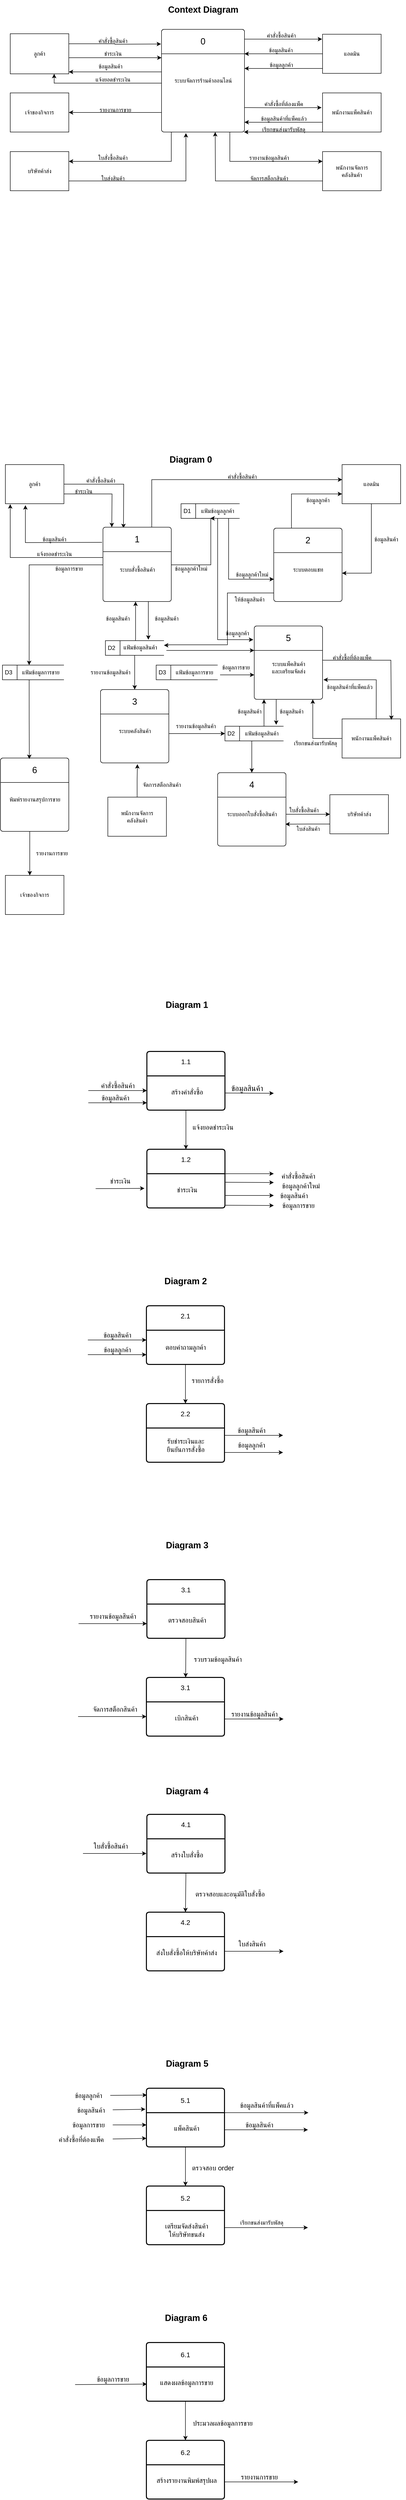 <mxfile version="22.0.8" type="github">
  <diagram id="R2lEEEUBdFMjLlhIrx00" name="Page-1">
    <mxGraphModel dx="1332" dy="494" grid="1" gridSize="10" guides="1" tooltips="1" connect="1" arrows="1" fold="1" page="1" pageScale="1" pageWidth="850" pageHeight="1100" math="0" shadow="0" extFonts="Permanent Marker^https://fonts.googleapis.com/css?family=Permanent+Marker">
      <root>
        <mxCell id="0" />
        <mxCell id="1" parent="0" />
        <mxCell id="nlJG-_KIom-PyMVA0U7h-34" style="edgeStyle=orthogonalEdgeStyle;rounded=0;orthogonalLoop=1;jettySize=auto;html=1;exitX=0;exitY=0.75;exitDx=0;exitDy=0;entryX=1;entryY=0.5;entryDx=0;entryDy=0;" parent="1" target="nlJG-_KIom-PyMVA0U7h-5" edge="1">
          <mxGeometry relative="1" as="geometry">
            <Array as="points">
              <mxPoint x="350" y="360" />
            </Array>
            <mxPoint x="350" y="350" as="sourcePoint" />
          </mxGeometry>
        </mxCell>
        <mxCell id="nlJG-_KIom-PyMVA0U7h-38" style="edgeStyle=orthogonalEdgeStyle;rounded=0;orthogonalLoop=1;jettySize=auto;html=1;exitX=0.75;exitY=1;exitDx=0;exitDy=0;entryX=0;entryY=0.25;entryDx=0;entryDy=0;" parent="1" target="nlJG-_KIom-PyMVA0U7h-37" edge="1">
          <mxGeometry relative="1" as="geometry">
            <Array as="points">
              <mxPoint x="490" y="400" />
              <mxPoint x="490" y="460" />
            </Array>
            <mxPoint x="477.5" y="400" as="sourcePoint" />
          </mxGeometry>
        </mxCell>
        <mxCell id="nlJG-_KIom-PyMVA0U7h-43" style="edgeStyle=orthogonalEdgeStyle;rounded=0;orthogonalLoop=1;jettySize=auto;html=1;exitX=0.25;exitY=1;exitDx=0;exitDy=0;entryX=1;entryY=0.25;entryDx=0;entryDy=0;" parent="1" target="nlJG-_KIom-PyMVA0U7h-39" edge="1">
          <mxGeometry relative="1" as="geometry">
            <Array as="points">
              <mxPoint x="370" y="400" />
              <mxPoint x="370" y="460" />
            </Array>
            <mxPoint x="392.5" y="400" as="sourcePoint" />
          </mxGeometry>
        </mxCell>
        <mxCell id="Q0vENTSF0B63elXJC0Ba-40" style="edgeStyle=orthogonalEdgeStyle;shape=connector;rounded=0;orthogonalLoop=1;jettySize=auto;html=1;exitX=0;exitY=0.5;exitDx=0;exitDy=0;entryX=0.75;entryY=1;entryDx=0;entryDy=0;labelBackgroundColor=default;strokeColor=default;align=center;verticalAlign=middle;fontFamily=Helvetica;fontSize=12;fontColor=default;endArrow=classic;startSize=30;" parent="1" target="nlJG-_KIom-PyMVA0U7h-3" edge="1">
          <mxGeometry relative="1" as="geometry">
            <mxPoint x="350" y="300" as="sourcePoint" />
            <Array as="points">
              <mxPoint x="130" y="300" />
            </Array>
          </mxGeometry>
        </mxCell>
        <mxCell id="Q0vENTSF0B63elXJC0Ba-42" style="edgeStyle=orthogonalEdgeStyle;shape=connector;rounded=0;orthogonalLoop=1;jettySize=auto;html=1;exitX=1;exitY=0.5;exitDx=0;exitDy=0;labelBackgroundColor=default;strokeColor=default;align=center;verticalAlign=middle;fontFamily=Helvetica;fontSize=12;fontColor=default;endArrow=classic;startSize=30;" parent="1" edge="1">
          <mxGeometry relative="1" as="geometry">
            <mxPoint x="350" y="248" as="targetPoint" />
            <mxPoint x="160" y="248" as="sourcePoint" />
          </mxGeometry>
        </mxCell>
        <mxCell id="nlJG-_KIom-PyMVA0U7h-3" value="ลูกค้า" style="rounded=0;whiteSpace=wrap;html=1;" parent="1" vertex="1">
          <mxGeometry x="40" y="199" width="120" height="82" as="geometry" />
        </mxCell>
        <mxCell id="nlJG-_KIom-PyMVA0U7h-22" style="edgeStyle=orthogonalEdgeStyle;rounded=0;orthogonalLoop=1;jettySize=auto;html=1;exitX=0;exitY=0.5;exitDx=0;exitDy=0;" parent="1" source="nlJG-_KIom-PyMVA0U7h-4" edge="1">
          <mxGeometry relative="1" as="geometry">
            <mxPoint x="520" y="240" as="targetPoint" />
          </mxGeometry>
        </mxCell>
        <mxCell id="nlJG-_KIom-PyMVA0U7h-24" style="edgeStyle=orthogonalEdgeStyle;rounded=0;orthogonalLoop=1;jettySize=auto;html=1;exitX=0;exitY=0.75;exitDx=0;exitDy=0;" parent="1" edge="1">
          <mxGeometry relative="1" as="geometry">
            <mxPoint x="520" y="270" as="targetPoint" />
            <mxPoint x="680" y="270" as="sourcePoint" />
          </mxGeometry>
        </mxCell>
        <mxCell id="nlJG-_KIom-PyMVA0U7h-4" value="แอดมิน" style="rounded=0;whiteSpace=wrap;html=1;" parent="1" vertex="1">
          <mxGeometry x="680" y="200" width="120" height="80" as="geometry" />
        </mxCell>
        <mxCell id="nlJG-_KIom-PyMVA0U7h-5" value="เจ้าของกิจการ" style="rounded=0;whiteSpace=wrap;html=1;" parent="1" vertex="1">
          <mxGeometry x="40" y="320" width="120" height="80" as="geometry" />
        </mxCell>
        <mxCell id="nlJG-_KIom-PyMVA0U7h-6" value="ลูกค้า" style="rounded=0;whiteSpace=wrap;html=1;" parent="1" vertex="1">
          <mxGeometry x="30" y="1080" width="120" height="80" as="geometry" />
        </mxCell>
        <mxCell id="nlJG-_KIom-PyMVA0U7h-31" style="edgeStyle=orthogonalEdgeStyle;rounded=0;orthogonalLoop=1;jettySize=auto;html=1;exitX=0;exitY=0.75;exitDx=0;exitDy=0;" parent="1" source="nlJG-_KIom-PyMVA0U7h-7" edge="1">
          <mxGeometry relative="1" as="geometry">
            <mxPoint x="520" y="380" as="targetPoint" />
          </mxGeometry>
        </mxCell>
        <mxCell id="nlJG-_KIom-PyMVA0U7h-7" value="พนักงานแพ็คสินค้า" style="rounded=0;whiteSpace=wrap;html=1;" parent="1" vertex="1">
          <mxGeometry x="680" y="320" width="120" height="80" as="geometry" />
        </mxCell>
        <mxCell id="nlJG-_KIom-PyMVA0U7h-10" value="คำสั่งซื้อสินค้า" style="text;html=1;align=center;verticalAlign=middle;resizable=0;points=[];autosize=1;strokeColor=none;fillColor=none;" parent="1" vertex="1">
          <mxGeometry x="205" y="199" width="90" height="30" as="geometry" />
        </mxCell>
        <mxCell id="nlJG-_KIom-PyMVA0U7h-18" style="edgeStyle=orthogonalEdgeStyle;rounded=0;orthogonalLoop=1;jettySize=auto;html=1;exitX=1;exitY=0.25;exitDx=0;exitDy=0;entryX=-0.006;entryY=0.1;entryDx=0;entryDy=0;entryPerimeter=0;" parent="1" source="nlJG-_KIom-PyMVA0U7h-3" edge="1">
          <mxGeometry relative="1" as="geometry">
            <mxPoint x="348.98" y="220" as="targetPoint" />
          </mxGeometry>
        </mxCell>
        <mxCell id="nlJG-_KIom-PyMVA0U7h-20" value="คำสั่งซื้อสินค้า" style="text;html=1;align=center;verticalAlign=middle;resizable=0;points=[];autosize=1;strokeColor=none;fillColor=none;" parent="1" vertex="1">
          <mxGeometry x="550" y="188" width="90" height="30" as="geometry" />
        </mxCell>
        <mxCell id="nlJG-_KIom-PyMVA0U7h-21" style="edgeStyle=orthogonalEdgeStyle;rounded=0;orthogonalLoop=1;jettySize=auto;html=1;exitX=1;exitY=0.25;exitDx=0;exitDy=0;entryX=-0.008;entryY=0.625;entryDx=0;entryDy=0;entryPerimeter=0;" parent="1" edge="1">
          <mxGeometry relative="1" as="geometry">
            <mxPoint x="520" y="210" as="sourcePoint" />
            <mxPoint x="679.04" y="210" as="targetPoint" />
          </mxGeometry>
        </mxCell>
        <mxCell id="nlJG-_KIom-PyMVA0U7h-25" value="ข้อมูลสินค้า" style="text;html=1;align=center;verticalAlign=middle;resizable=0;points=[];autosize=1;strokeColor=none;fillColor=none;" parent="1" vertex="1">
          <mxGeometry x="554.04" y="218" width="80" height="30" as="geometry" />
        </mxCell>
        <mxCell id="nlJG-_KIom-PyMVA0U7h-26" value="ข้อมูลลูกค้า" style="text;html=1;align=center;verticalAlign=middle;resizable=0;points=[];autosize=1;strokeColor=none;fillColor=none;" parent="1" vertex="1">
          <mxGeometry x="555" y="248" width="80" height="30" as="geometry" />
        </mxCell>
        <mxCell id="nlJG-_KIom-PyMVA0U7h-27" style="edgeStyle=orthogonalEdgeStyle;rounded=0;orthogonalLoop=1;jettySize=auto;html=1;exitX=0;exitY=0.25;exitDx=0;exitDy=0;entryX=1;entryY=0.622;entryDx=0;entryDy=0;entryPerimeter=0;" parent="1" edge="1">
          <mxGeometry relative="1" as="geometry">
            <mxPoint x="350" y="277" as="sourcePoint" />
            <mxPoint x="160" y="277.004" as="targetPoint" />
          </mxGeometry>
        </mxCell>
        <mxCell id="nlJG-_KIom-PyMVA0U7h-28" value="ข้อมูลสินค้า" style="text;html=1;align=center;verticalAlign=middle;resizable=0;points=[];autosize=1;strokeColor=none;fillColor=none;" parent="1" vertex="1">
          <mxGeometry x="205" y="251" width="80" height="30" as="geometry" />
        </mxCell>
        <mxCell id="nlJG-_KIom-PyMVA0U7h-29" value="Context Diagram" style="text;html=1;align=center;verticalAlign=middle;resizable=0;points=[];autosize=1;strokeColor=none;fillColor=none;fontSize=18;fontStyle=1" parent="1" vertex="1">
          <mxGeometry x="350" y="130" width="170" height="40" as="geometry" />
        </mxCell>
        <mxCell id="nlJG-_KIom-PyMVA0U7h-30" style="edgeStyle=orthogonalEdgeStyle;rounded=0;orthogonalLoop=1;jettySize=auto;html=1;exitX=1;exitY=0.75;exitDx=0;exitDy=0;entryX=-0.017;entryY=0.375;entryDx=0;entryDy=0;entryPerimeter=0;" parent="1" target="nlJG-_KIom-PyMVA0U7h-7" edge="1">
          <mxGeometry relative="1" as="geometry">
            <mxPoint x="520" y="350" as="sourcePoint" />
          </mxGeometry>
        </mxCell>
        <mxCell id="nlJG-_KIom-PyMVA0U7h-32" value="คำสั่งซื้อที่ต้องแพ็ค" style="text;html=1;align=center;verticalAlign=middle;resizable=0;points=[];autosize=1;strokeColor=none;fillColor=none;" parent="1" vertex="1">
          <mxGeometry x="540" y="328" width="120" height="30" as="geometry" />
        </mxCell>
        <mxCell id="nlJG-_KIom-PyMVA0U7h-33" value="ข้อมูลสินค้าที่แพ็คแล้ว" style="text;html=1;align=center;verticalAlign=middle;resizable=0;points=[];autosize=1;strokeColor=none;fillColor=none;" parent="1" vertex="1">
          <mxGeometry x="535" y="358" width="130" height="30" as="geometry" />
        </mxCell>
        <mxCell id="nlJG-_KIom-PyMVA0U7h-35" value="รายงานการขาย" style="text;html=1;align=center;verticalAlign=middle;resizable=0;points=[];autosize=1;strokeColor=none;fillColor=none;" parent="1" vertex="1">
          <mxGeometry x="205" y="340" width="100" height="30" as="geometry" />
        </mxCell>
        <mxCell id="nlJG-_KIom-PyMVA0U7h-45" style="edgeStyle=orthogonalEdgeStyle;rounded=0;orthogonalLoop=1;jettySize=auto;html=1;exitX=0;exitY=0.75;exitDx=0;exitDy=0;" parent="1" source="nlJG-_KIom-PyMVA0U7h-37" edge="1">
          <mxGeometry relative="1" as="geometry">
            <mxPoint x="460" y="400" as="targetPoint" />
          </mxGeometry>
        </mxCell>
        <mxCell id="nlJG-_KIom-PyMVA0U7h-37" value="พนักงานจัดการ&lt;br&gt;คลังสินค้า" style="rounded=0;whiteSpace=wrap;html=1;" parent="1" vertex="1">
          <mxGeometry x="680" y="440" width="120" height="80" as="geometry" />
        </mxCell>
        <mxCell id="nlJG-_KIom-PyMVA0U7h-44" style="edgeStyle=orthogonalEdgeStyle;rounded=0;orthogonalLoop=1;jettySize=auto;html=1;exitX=1;exitY=0.75;exitDx=0;exitDy=0;entryX=0.294;entryY=1.01;entryDx=0;entryDy=0;entryPerimeter=0;" parent="1" source="nlJG-_KIom-PyMVA0U7h-39" edge="1" target="Q0vENTSF0B63elXJC0Ba-54">
          <mxGeometry relative="1" as="geometry">
            <mxPoint x="400" y="410" as="targetPoint" />
            <Array as="points">
              <mxPoint x="400" y="500" />
            </Array>
          </mxGeometry>
        </mxCell>
        <mxCell id="nlJG-_KIom-PyMVA0U7h-39" value="บริษัทค้าส่ง" style="rounded=0;whiteSpace=wrap;html=1;" parent="1" vertex="1">
          <mxGeometry x="40" y="440" width="120" height="80" as="geometry" />
        </mxCell>
        <mxCell id="nlJG-_KIom-PyMVA0U7h-40" value="รายงานข้อมูลสินค้า" style="text;html=1;align=center;verticalAlign=middle;resizable=0;points=[];autosize=1;strokeColor=none;fillColor=none;" parent="1" vertex="1">
          <mxGeometry x="510" y="438" width="120" height="30" as="geometry" />
        </mxCell>
        <mxCell id="nlJG-_KIom-PyMVA0U7h-42" value="จัดการสต็อกสินค้า" style="text;html=1;align=center;verticalAlign=middle;resizable=0;points=[];autosize=1;strokeColor=none;fillColor=none;" parent="1" vertex="1">
          <mxGeometry x="515" y="480" width="110" height="30" as="geometry" />
        </mxCell>
        <mxCell id="nlJG-_KIom-PyMVA0U7h-46" value="ใบสั่งซื้อสินค้า" style="text;html=1;align=center;verticalAlign=middle;resizable=0;points=[];autosize=1;strokeColor=none;fillColor=none;" parent="1" vertex="1">
          <mxGeometry x="205" y="438" width="90" height="30" as="geometry" />
        </mxCell>
        <mxCell id="nlJG-_KIom-PyMVA0U7h-47" value="ใบส่งสินค้า" style="text;html=1;align=center;verticalAlign=middle;resizable=0;points=[];autosize=1;strokeColor=none;fillColor=none;" parent="1" vertex="1">
          <mxGeometry x="210" y="480" width="80" height="30" as="geometry" />
        </mxCell>
        <mxCell id="Q0vENTSF0B63elXJC0Ba-1" value="Diagram 0" style="text;html=1;strokeColor=none;fillColor=none;align=center;verticalAlign=middle;whiteSpace=wrap;rounded=0;fontSize=18;fontStyle=1" parent="1" vertex="1">
          <mxGeometry x="360" y="1050" width="100" height="40" as="geometry" />
        </mxCell>
        <mxCell id="Q0vENTSF0B63elXJC0Ba-3" style="edgeStyle=orthogonalEdgeStyle;rounded=0;orthogonalLoop=1;jettySize=auto;html=1;exitX=1;exitY=0.5;exitDx=0;exitDy=0;entryX=0.3;entryY=0;entryDx=0;entryDy=0;entryPerimeter=0;" parent="1" source="nlJG-_KIom-PyMVA0U7h-6" edge="1">
          <mxGeometry relative="1" as="geometry">
            <mxPoint x="272" y="1210" as="targetPoint" />
          </mxGeometry>
        </mxCell>
        <mxCell id="Q0vENTSF0B63elXJC0Ba-4" style="edgeStyle=orthogonalEdgeStyle;rounded=0;orthogonalLoop=1;jettySize=auto;html=1;entryX=0.342;entryY=1.038;entryDx=0;entryDy=0;entryPerimeter=0;exitX=-0.014;exitY=0.58;exitDx=0;exitDy=0;exitPerimeter=0;" parent="1" target="nlJG-_KIom-PyMVA0U7h-6" edge="1">
          <mxGeometry relative="1" as="geometry">
            <mxPoint x="228.04" y="1239" as="sourcePoint" />
          </mxGeometry>
        </mxCell>
        <mxCell id="Q0vENTSF0B63elXJC0Ba-5" value="คำสั่งซื้อสินค้า" style="text;html=1;align=center;verticalAlign=middle;resizable=0;points=[];autosize=1;strokeColor=none;fillColor=none;" parent="1" vertex="1">
          <mxGeometry x="180" y="1098" width="90" height="30" as="geometry" />
        </mxCell>
        <object label="D1" id="Q0vENTSF0B63elXJC0Ba-8">
          <mxCell style="html=1;dashed=0;whiteSpace=wrap;shape=mxgraph.dfd.dataStoreID;align=left;spacingLeft=3;points=[[0,0],[0.5,0],[1,0],[0,0.5],[1,0.5],[0,1],[0.5,1],[1,1]];container=0;labelBorderColor=none;labelBackgroundColor=none;fontColor=default;verticalAlign=middle;dropTarget=1;fixDash=1;fillColor=default;metaEdit=1;backgroundOutline=1;portConstraintRotation=1;snapToPoint=1;allowArrows=1;connectable=1;movableLabel=0;autosize=1;fixedWidth=1;resizeWidth=1;resizeHeight=1;treeFolding=0;comic=0;enumerate=0;treeMoving=0;" parent="1" vertex="1">
            <mxGeometry x="390" y="1160" width="120" height="30" as="geometry" />
          </mxCell>
        </object>
        <mxCell id="Q0vENTSF0B63elXJC0Ba-13" value="ข้อมูลสินค้า" style="text;html=1;align=center;verticalAlign=middle;resizable=0;points=[];autosize=1;strokeColor=none;fillColor=none;" parent="1" vertex="1">
          <mxGeometry x="90" y="1218" width="80" height="30" as="geometry" />
        </mxCell>
        <mxCell id="Q0vENTSF0B63elXJC0Ba-16" value="แฟ้มข้อมูลลูกค้า" style="text;html=1;strokeColor=none;fillColor=none;align=center;verticalAlign=middle;whiteSpace=wrap;rounded=0;" parent="1" vertex="1">
          <mxGeometry x="420" y="1160" width="90" height="30" as="geometry" />
        </mxCell>
        <mxCell id="Q0vENTSF0B63elXJC0Ba-24" value="ข้อมูลสินค้า" style="text;html=1;align=center;verticalAlign=middle;resizable=0;points=[];autosize=1;strokeColor=none;fillColor=none;" parent="1" vertex="1">
          <mxGeometry x="220" y="1380" width="80" height="30" as="geometry" />
        </mxCell>
        <mxCell id="Q0vENTSF0B63elXJC0Ba-25" value="ข้อมูลลูกค้าใหม่" style="text;html=1;align=center;verticalAlign=middle;resizable=0;points=[];autosize=1;strokeColor=none;fillColor=none;" parent="1" vertex="1">
          <mxGeometry x="360" y="1278" width="100" height="30" as="geometry" />
        </mxCell>
        <mxCell id="Q0vENTSF0B63elXJC0Ba-37" value="แจ้งยอดชำระเงิน" style="text;html=1;align=center;verticalAlign=middle;resizable=0;points=[];autosize=1;strokeColor=none;fillColor=none;fontSize=12;fontFamily=Helvetica;fontColor=default;" parent="1" vertex="1">
          <mxGeometry x="75" y="1248" width="110" height="30" as="geometry" />
        </mxCell>
        <mxCell id="Q0vENTSF0B63elXJC0Ba-38" value="ชำระเงิน" style="text;html=1;align=center;verticalAlign=middle;resizable=0;points=[];autosize=1;strokeColor=none;fillColor=none;fontSize=12;fontFamily=Helvetica;fontColor=default;" parent="1" vertex="1">
          <mxGeometry x="160" y="1120" width="60" height="30" as="geometry" />
        </mxCell>
        <mxCell id="Q0vENTSF0B63elXJC0Ba-41" value="แจ้งยอดชำระเงิน" style="text;html=1;align=center;verticalAlign=middle;resizable=0;points=[];autosize=1;strokeColor=none;fillColor=none;fontSize=12;fontFamily=Helvetica;fontColor=default;" parent="1" vertex="1">
          <mxGeometry x="195" y="278" width="110" height="30" as="geometry" />
        </mxCell>
        <mxCell id="Q0vENTSF0B63elXJC0Ba-45" value="ชำระเงิน" style="text;html=1;align=center;verticalAlign=middle;resizable=0;points=[];autosize=1;strokeColor=none;fillColor=none;fontSize=12;fontFamily=Helvetica;fontColor=default;" parent="1" vertex="1">
          <mxGeometry x="220" y="225" width="60" height="30" as="geometry" />
        </mxCell>
        <mxCell id="Q0vENTSF0B63elXJC0Ba-48" style="edgeStyle=orthogonalEdgeStyle;shape=connector;rounded=0;orthogonalLoop=1;jettySize=auto;html=1;exitX=0.014;exitY=0.413;exitDx=0;exitDy=0;entryX=0.083;entryY=1.013;entryDx=0;entryDy=0;entryPerimeter=0;labelBackgroundColor=default;strokeColor=default;align=center;verticalAlign=middle;fontFamily=Helvetica;fontSize=12;fontColor=default;endArrow=classic;startSize=30;exitPerimeter=0;" parent="1" source="Q0vENTSF0B63elXJC0Ba-57" target="nlJG-_KIom-PyMVA0U7h-6" edge="1">
          <mxGeometry relative="1" as="geometry">
            <mxPoint x="230" y="1262.5" as="sourcePoint" />
            <Array as="points">
              <mxPoint x="232" y="1270" />
              <mxPoint x="40" y="1270" />
            </Array>
          </mxGeometry>
        </mxCell>
        <mxCell id="Q0vENTSF0B63elXJC0Ba-49" value="แอดมิน" style="rounded=0;whiteSpace=wrap;html=1;strokeColor=default;align=center;verticalAlign=middle;fontFamily=Helvetica;fontSize=12;fontColor=default;startSize=30;fillColor=default;" parent="1" vertex="1">
          <mxGeometry x="720" y="1080" width="120" height="80" as="geometry" />
        </mxCell>
        <mxCell id="Q0vENTSF0B63elXJC0Ba-54" value="" style="html=1;shadow=0;dashed=0;shape=mxgraph.bootstrap.rrect;rSize=5;html=1;whiteSpace=wrap;verticalAlign=bottom;align=left;spacing=20;spacingBottom=0;fontSize=14;fontFamily=Helvetica;startSize=30;" parent="1" vertex="1">
          <mxGeometry x="350" y="190" width="170" height="210" as="geometry" />
        </mxCell>
        <mxCell id="Q0vENTSF0B63elXJC0Ba-55" value="0" style="html=1;shadow=0;dashed=0;shape=mxgraph.bootstrap.topButton;rSize=5;perimeter=none;whiteSpace=wrap;resizeWidth=1;fontSize=18;align=center;spacing=20;verticalAlign=middle;fontFamily=Helvetica;startSize=30;" parent="Q0vENTSF0B63elXJC0Ba-54" vertex="1">
          <mxGeometry width="170" height="50" relative="1" as="geometry" />
        </mxCell>
        <mxCell id="Q0vENTSF0B63elXJC0Ba-56" value="ระบบจัดการร้านค้าออนไลน์" style="text;html=1;align=center;verticalAlign=middle;resizable=0;points=[];autosize=1;strokeColor=none;fillColor=none;fontSize=12;fontFamily=Helvetica;fontColor=default;" parent="Q0vENTSF0B63elXJC0Ba-54" vertex="1">
          <mxGeometry x="4.998" y="90.0" width="160" height="30" as="geometry" />
        </mxCell>
        <mxCell id="Q0vENTSF0B63elXJC0Ba-88" value="" style="edgeStyle=orthogonalEdgeStyle;shape=connector;rounded=0;orthogonalLoop=1;jettySize=auto;html=1;labelBackgroundColor=default;strokeColor=default;align=center;verticalAlign=middle;fontFamily=Helvetica;fontSize=12;fontColor=default;endArrow=classic;startSize=30;entryX=0.002;entryY=0.385;entryDx=0;entryDy=0;entryPerimeter=0;" parent="1" source="Q0vENTSF0B63elXJC0Ba-57" target="Q0vENTSF0B63elXJC0Ba-49" edge="1">
          <mxGeometry relative="1" as="geometry">
            <Array as="points">
              <mxPoint x="330" y="1111" />
            </Array>
          </mxGeometry>
        </mxCell>
        <mxCell id="Q0vENTSF0B63elXJC0Ba-105" value="" style="edgeStyle=orthogonalEdgeStyle;shape=connector;rounded=0;orthogonalLoop=1;jettySize=auto;html=1;labelBackgroundColor=default;strokeColor=default;align=center;verticalAlign=middle;fontFamily=Helvetica;fontSize=12;fontColor=default;endArrow=classic;startSize=30;" parent="1" edge="1">
          <mxGeometry relative="1" as="geometry">
            <mxPoint x="450" y="1190" as="targetPoint" />
            <mxPoint x="355" y="1285" as="sourcePoint" />
            <Array as="points">
              <mxPoint x="451" y="1285" />
            </Array>
          </mxGeometry>
        </mxCell>
        <mxCell id="Q0vENTSF0B63elXJC0Ba-134" style="edgeStyle=orthogonalEdgeStyle;shape=connector;rounded=0;orthogonalLoop=1;jettySize=auto;html=1;entryX=0.25;entryY=0;entryDx=0;entryDy=0;labelBackgroundColor=default;strokeColor=default;align=center;verticalAlign=middle;fontFamily=Helvetica;fontSize=12;fontColor=default;endArrow=classic;startSize=30;" parent="1" source="Q0vENTSF0B63elXJC0Ba-57" target="Q0vENTSF0B63elXJC0Ba-133" edge="1">
          <mxGeometry relative="1" as="geometry" />
        </mxCell>
        <mxCell id="CMod__6oWc86omaPiiPT-20" style="edgeStyle=none;rounded=0;orthogonalLoop=1;jettySize=auto;html=1;entryX=0.589;entryY=-0.1;entryDx=0;entryDy=0;fontFamily=Helvetica;fontSize=14;fontColor=default;startSize=30;exitX=0.664;exitY=0.993;exitDx=0;exitDy=0;exitPerimeter=0;entryPerimeter=0;" edge="1" parent="1" source="Q0vENTSF0B63elXJC0Ba-57" target="Q0vENTSF0B63elXJC0Ba-91">
          <mxGeometry relative="1" as="geometry" />
        </mxCell>
        <mxCell id="Q0vENTSF0B63elXJC0Ba-57" value="" style="html=1;shadow=0;dashed=0;shape=mxgraph.bootstrap.rrect;rSize=5;html=1;whiteSpace=wrap;verticalAlign=bottom;align=left;spacing=20;spacingBottom=0;fontSize=14;fontFamily=Helvetica;startSize=30;snapToPoint=1;" parent="1" vertex="1">
          <mxGeometry x="230" y="1210" width="140" height="150" as="geometry" />
        </mxCell>
        <mxCell id="Q0vENTSF0B63elXJC0Ba-59" value="ระบบสั่งซื้อสินค้า" style="text;html=1;align=center;verticalAlign=middle;resizable=0;points=[];autosize=1;strokeColor=none;fillColor=none;fontSize=12;fontFamily=Helvetica;fontColor=default;" parent="Q0vENTSF0B63elXJC0Ba-57" vertex="1">
          <mxGeometry x="15.004" y="69.996" width="110" height="30" as="geometry" />
        </mxCell>
        <mxCell id="Q0vENTSF0B63elXJC0Ba-98" value="1" style="html=1;shadow=0;dashed=0;shape=mxgraph.bootstrap.topButton;rSize=5;perimeter=none;whiteSpace=wrap;resizeWidth=1;fontSize=18;align=center;spacing=20;verticalAlign=middle;fontFamily=Helvetica;startSize=30;" parent="Q0vENTSF0B63elXJC0Ba-57" vertex="1">
          <mxGeometry y="-2" width="140" height="50" as="geometry" />
        </mxCell>
        <mxCell id="Q0vENTSF0B63elXJC0Ba-62" style="edgeStyle=orthogonalEdgeStyle;shape=connector;rounded=0;orthogonalLoop=1;jettySize=auto;html=1;exitX=1;exitY=0.75;exitDx=0;exitDy=0;entryX=0.129;entryY=-0.04;entryDx=0;entryDy=0;entryPerimeter=0;labelBackgroundColor=default;strokeColor=default;align=center;verticalAlign=middle;fontFamily=Helvetica;fontSize=12;fontColor=default;endArrow=classic;startSize=30;" parent="1" source="nlJG-_KIom-PyMVA0U7h-6" edge="1">
          <mxGeometry relative="1" as="geometry">
            <mxPoint x="248.06" y="1208.0" as="targetPoint" />
          </mxGeometry>
        </mxCell>
        <mxCell id="Q0vENTSF0B63elXJC0Ba-126" style="edgeStyle=orthogonalEdgeStyle;shape=connector;rounded=0;orthogonalLoop=1;jettySize=auto;html=1;entryX=1;entryY=0.5;entryDx=0;entryDy=0;labelBackgroundColor=default;strokeColor=default;align=center;verticalAlign=middle;fontFamily=Helvetica;fontSize=12;fontColor=default;endArrow=classic;startSize=30;exitX=0.007;exitY=0.88;exitDx=0;exitDy=0;exitPerimeter=0;" parent="1" edge="1">
          <mxGeometry relative="1" as="geometry">
            <mxPoint x="584.98" y="1340.5" as="sourcePoint" />
            <mxPoint x="355" y="1449.5" as="targetPoint" />
            <Array as="points">
              <mxPoint x="585" y="1342.5" />
              <mxPoint x="485" y="1342.5" />
              <mxPoint x="485" y="1448.5" />
              <mxPoint x="364" y="1448.5" />
              <mxPoint x="364" y="1449.5" />
            </Array>
          </mxGeometry>
        </mxCell>
        <mxCell id="Q0vENTSF0B63elXJC0Ba-65" value="" style="html=1;shadow=0;dashed=0;shape=mxgraph.bootstrap.rrect;rSize=5;html=1;whiteSpace=wrap;verticalAlign=bottom;align=left;spacing=20;spacingBottom=0;fontSize=14;fontFamily=Helvetica;startSize=30;" parent="1" vertex="1">
          <mxGeometry x="580" y="1210" width="140" height="150" as="geometry" />
        </mxCell>
        <mxCell id="Q0vENTSF0B63elXJC0Ba-66" value="2" style="html=1;shadow=0;dashed=0;shape=mxgraph.bootstrap.topButton;rSize=5;perimeter=none;whiteSpace=wrap;resizeWidth=1;fontSize=18;align=center;spacing=20;verticalAlign=middle;fontFamily=Helvetica;startSize=30;" parent="Q0vENTSF0B63elXJC0Ba-65" vertex="1">
          <mxGeometry width="140" height="50" relative="1" as="geometry" />
        </mxCell>
        <mxCell id="Q0vENTSF0B63elXJC0Ba-67" value="ระบบตอบแชท" style="text;html=1;align=center;verticalAlign=middle;resizable=0;points=[];autosize=1;strokeColor=none;fillColor=none;fontSize=12;fontFamily=Helvetica;fontColor=default;" parent="Q0vENTSF0B63elXJC0Ba-65" vertex="1">
          <mxGeometry x="25.004" y="69.996" width="90" height="30" as="geometry" />
        </mxCell>
        <mxCell id="Q0vENTSF0B63elXJC0Ba-68" style="edgeStyle=orthogonalEdgeStyle;shape=connector;rounded=0;orthogonalLoop=1;jettySize=auto;html=1;exitX=0.5;exitY=1;exitDx=0;exitDy=0;entryX=1;entryY=0.613;entryDx=0;entryDy=0;entryPerimeter=0;labelBackgroundColor=default;strokeColor=default;align=center;verticalAlign=middle;fontFamily=Helvetica;fontSize=12;fontColor=default;endArrow=classic;startSize=30;" parent="1" source="Q0vENTSF0B63elXJC0Ba-49" target="Q0vENTSF0B63elXJC0Ba-65" edge="1">
          <mxGeometry relative="1" as="geometry" />
        </mxCell>
        <mxCell id="Q0vENTSF0B63elXJC0Ba-70" value="ข้อมูลสินค้า" style="text;html=1;align=center;verticalAlign=middle;resizable=0;points=[];autosize=1;strokeColor=none;fillColor=none;fontSize=12;fontFamily=Helvetica;fontColor=default;" parent="1" vertex="1">
          <mxGeometry x="770" y="1218" width="80" height="30" as="geometry" />
        </mxCell>
        <mxCell id="Q0vENTSF0B63elXJC0Ba-122" value="" style="edgeStyle=orthogonalEdgeStyle;shape=connector;rounded=0;orthogonalLoop=1;jettySize=auto;html=1;labelBackgroundColor=default;strokeColor=default;align=center;verticalAlign=middle;fontFamily=Helvetica;fontSize=12;fontColor=default;endArrow=classic;startSize=30;" parent="1" source="Q0vENTSF0B63elXJC0Ba-71" target="Q0vENTSF0B63elXJC0Ba-120" edge="1">
          <mxGeometry relative="1" as="geometry">
            <Array as="points">
              <mxPoint x="450" y="1630" />
              <mxPoint x="450" y="1630" />
            </Array>
          </mxGeometry>
        </mxCell>
        <mxCell id="Q0vENTSF0B63elXJC0Ba-71" value="" style="html=1;shadow=0;dashed=0;shape=mxgraph.bootstrap.rrect;rSize=5;html=1;whiteSpace=wrap;verticalAlign=bottom;align=left;spacing=20;spacingBottom=0;fontSize=14;fontFamily=Helvetica;startSize=30;" parent="1" vertex="1">
          <mxGeometry x="225" y="1540" width="140" height="150" as="geometry" />
        </mxCell>
        <mxCell id="Q0vENTSF0B63elXJC0Ba-72" value="3" style="html=1;shadow=0;dashed=0;shape=mxgraph.bootstrap.topButton;rSize=5;perimeter=none;whiteSpace=wrap;resizeWidth=1;fontSize=18;align=center;spacing=20;verticalAlign=middle;fontFamily=Helvetica;startSize=30;" parent="Q0vENTSF0B63elXJC0Ba-71" vertex="1">
          <mxGeometry width="140" height="50" relative="1" as="geometry" />
        </mxCell>
        <mxCell id="Q0vENTSF0B63elXJC0Ba-73" value="ระบบคลังสินค้า" style="text;html=1;align=center;verticalAlign=middle;resizable=0;points=[];autosize=1;strokeColor=none;fillColor=none;fontSize=12;fontFamily=Helvetica;fontColor=default;" parent="Q0vENTSF0B63elXJC0Ba-71" vertex="1">
          <mxGeometry x="20.004" y="69.996" width="100" height="30" as="geometry" />
        </mxCell>
        <mxCell id="Q0vENTSF0B63elXJC0Ba-139" style="edgeStyle=orthogonalEdgeStyle;shape=connector;rounded=0;orthogonalLoop=1;jettySize=auto;html=1;entryX=0.5;entryY=0;entryDx=0;entryDy=0;labelBackgroundColor=default;strokeColor=default;align=center;verticalAlign=middle;fontFamily=Helvetica;fontSize=12;fontColor=default;endArrow=classic;startSize=30;" parent="1" edge="1">
          <mxGeometry relative="1" as="geometry">
            <mxPoint x="80" y="1830" as="sourcePoint" />
            <mxPoint x="80" y="1920" as="targetPoint" />
          </mxGeometry>
        </mxCell>
        <mxCell id="Q0vENTSF0B63elXJC0Ba-75" value="" style="html=1;shadow=0;dashed=0;shape=mxgraph.bootstrap.rrect;rSize=5;html=1;whiteSpace=wrap;verticalAlign=bottom;align=left;spacing=20;spacingBottom=0;fontSize=14;fontFamily=Helvetica;startSize=30;" parent="1" vertex="1">
          <mxGeometry x="20" y="1680" width="140.004" height="150" as="geometry" />
        </mxCell>
        <mxCell id="Q0vENTSF0B63elXJC0Ba-76" value="6" style="html=1;shadow=0;dashed=0;shape=mxgraph.bootstrap.topButton;rSize=5;perimeter=none;whiteSpace=wrap;resizeWidth=1;fontSize=18;align=center;spacing=20;verticalAlign=middle;fontFamily=Helvetica;startSize=30;" parent="Q0vENTSF0B63elXJC0Ba-75" vertex="1">
          <mxGeometry width="140" height="50" relative="1" as="geometry" />
        </mxCell>
        <mxCell id="Q0vENTSF0B63elXJC0Ba-77" value="พิมพ์รายงานสรุปการขาย" style="text;html=1;align=center;verticalAlign=middle;resizable=0;points=[];autosize=1;strokeColor=none;fillColor=none;fontSize=12;fontFamily=Helvetica;fontColor=default;" parent="Q0vENTSF0B63elXJC0Ba-75" vertex="1">
          <mxGeometry x="0.004" y="69.996" width="140" height="30" as="geometry" />
        </mxCell>
        <mxCell id="Q0vENTSF0B63elXJC0Ba-78" value="เจ้าของกิจการ" style="rounded=0;whiteSpace=wrap;html=1;strokeColor=default;align=center;verticalAlign=middle;fontFamily=Helvetica;fontSize=12;fontColor=default;startSize=30;fillColor=default;" parent="1" vertex="1">
          <mxGeometry x="30" y="1920" width="120" height="80" as="geometry" />
        </mxCell>
        <mxCell id="Q0vENTSF0B63elXJC0Ba-82" value="รายงานการขาย" style="text;html=1;align=center;verticalAlign=middle;resizable=0;points=[];autosize=1;strokeColor=none;fillColor=none;fontSize=12;fontFamily=Helvetica;fontColor=default;" parent="1" vertex="1">
          <mxGeometry x="75" y="1860" width="100" height="30" as="geometry" />
        </mxCell>
        <mxCell id="Q0vENTSF0B63elXJC0Ba-83" value="พนักงานจัดการ&lt;br style=&quot;border-color: var(--border-color);&quot;&gt;คลังสินค้า" style="rounded=0;whiteSpace=wrap;html=1;" parent="1" vertex="1">
          <mxGeometry x="240" y="1760" width="120" height="80" as="geometry" />
        </mxCell>
        <mxCell id="Q0vENTSF0B63elXJC0Ba-89" value="คำสั่งซื้อสินค้า" style="text;html=1;align=center;verticalAlign=middle;resizable=0;points=[];autosize=1;strokeColor=none;fillColor=none;" parent="1" vertex="1">
          <mxGeometry x="470" y="1090" width="90" height="30" as="geometry" />
        </mxCell>
        <mxCell id="Q0vENTSF0B63elXJC0Ba-90" value="D2" style="html=1;dashed=0;whiteSpace=wrap;shape=mxgraph.dfd.dataStoreID;align=left;spacingLeft=3;points=[[0,0],[0.5,0],[1,0],[0,0.5],[1,0.5],[0,1],[0.5,1],[1,1]];container=0;dropTarget=1;horizontal=1;" parent="1" vertex="1">
          <mxGeometry x="235" y="1440" width="120" height="30" as="geometry" />
        </mxCell>
        <mxCell id="Q0vENTSF0B63elXJC0Ba-91" value="&lt;span style=&quot;color: rgb(0, 0, 0); font-family: Helvetica; font-size: 12px; font-style: normal; font-variant-ligatures: normal; font-variant-caps: normal; font-weight: 400; letter-spacing: normal; orphans: 2; text-align: center; text-indent: 0px; text-transform: none; widows: 2; word-spacing: 0px; -webkit-text-stroke-width: 0px; background-color: rgb(251, 251, 251); text-decoration-thickness: initial; text-decoration-style: initial; text-decoration-color: initial; float: none; display: inline !important;&quot;&gt;แฟ้มข้อมูลสินค้า&lt;/span&gt;" style="text;whiteSpace=wrap;html=1;fontSize=12;fontFamily=Helvetica;fontColor=default;" parent="1" vertex="1">
          <mxGeometry x="270" y="1440" width="90" height="20" as="geometry" />
        </mxCell>
        <mxCell id="Q0vENTSF0B63elXJC0Ba-93" style="edgeStyle=orthogonalEdgeStyle;shape=connector;rounded=0;orthogonalLoop=1;jettySize=auto;html=1;exitX=0.25;exitY=0;exitDx=0;exitDy=0;entryX=0.477;entryY=1.001;entryDx=0;entryDy=0;entryPerimeter=0;labelBackgroundColor=default;strokeColor=default;align=center;verticalAlign=middle;fontFamily=Helvetica;fontSize=12;fontColor=default;endArrow=classic;startSize=30;" parent="1" source="Q0vENTSF0B63elXJC0Ba-91" target="Q0vENTSF0B63elXJC0Ba-57" edge="1">
          <mxGeometry relative="1" as="geometry">
            <Array as="points">
              <mxPoint x="297" y="1440" />
            </Array>
          </mxGeometry>
        </mxCell>
        <mxCell id="Q0vENTSF0B63elXJC0Ba-95" value="รายงานข้อมูลสินค้า" style="text;html=1;align=center;verticalAlign=middle;resizable=0;points=[];autosize=1;strokeColor=none;fillColor=none;" parent="1" vertex="1">
          <mxGeometry x="185" y="1490" width="120" height="30" as="geometry" />
        </mxCell>
        <mxCell id="Q0vENTSF0B63elXJC0Ba-96" value="ข้อมูลลูกค้าใหม่" style="text;html=1;align=center;verticalAlign=middle;resizable=0;points=[];autosize=1;strokeColor=none;fillColor=none;fontSize=12;fontFamily=Helvetica;fontColor=default;" parent="1" vertex="1">
          <mxGeometry x="485" y="1290" width="100" height="30" as="geometry" />
        </mxCell>
        <mxCell id="Q0vENTSF0B63elXJC0Ba-109" value="บริษัทค้าส่ง" style="rounded=0;whiteSpace=wrap;html=1;" parent="1" vertex="1">
          <mxGeometry x="695" y="1755" width="120" height="80" as="geometry" />
        </mxCell>
        <mxCell id="Q0vENTSF0B63elXJC0Ba-118" value="" style="edgeStyle=orthogonalEdgeStyle;shape=connector;rounded=0;orthogonalLoop=1;jettySize=auto;html=1;labelBackgroundColor=default;strokeColor=default;align=center;verticalAlign=middle;fontFamily=Helvetica;fontSize=12;fontColor=default;endArrow=classic;startSize=30;" parent="1" source="Q0vENTSF0B63elXJC0Ba-113" target="Q0vENTSF0B63elXJC0Ba-109" edge="1">
          <mxGeometry relative="1" as="geometry">
            <Array as="points">
              <mxPoint x="630" y="1795" />
              <mxPoint x="630" y="1795" />
            </Array>
          </mxGeometry>
        </mxCell>
        <mxCell id="Q0vENTSF0B63elXJC0Ba-113" value="" style="html=1;shadow=0;dashed=0;shape=mxgraph.bootstrap.rrect;rSize=5;html=1;whiteSpace=wrap;verticalAlign=bottom;align=left;spacing=20;spacingBottom=0;fontSize=14;fontFamily=Helvetica;startSize=30;" parent="1" vertex="1">
          <mxGeometry x="465" y="1710" width="140.004" height="150" as="geometry" />
        </mxCell>
        <mxCell id="Q0vENTSF0B63elXJC0Ba-114" value="4" style="html=1;shadow=0;dashed=0;shape=mxgraph.bootstrap.topButton;rSize=5;perimeter=none;whiteSpace=wrap;resizeWidth=1;fontSize=18;align=center;spacing=20;verticalAlign=middle;fontFamily=Helvetica;startSize=30;" parent="Q0vENTSF0B63elXJC0Ba-113" vertex="1">
          <mxGeometry width="140" height="50" relative="1" as="geometry" />
        </mxCell>
        <mxCell id="Q0vENTSF0B63elXJC0Ba-115" value="ระบบออกใบสั่งซื้อสินค้า" style="text;html=1;align=center;verticalAlign=middle;resizable=0;points=[];autosize=1;strokeColor=none;fillColor=none;fontSize=12;fontFamily=Helvetica;fontColor=default;" parent="Q0vENTSF0B63elXJC0Ba-113" vertex="1">
          <mxGeometry x="0.004" y="69.996" width="140" height="30" as="geometry" />
        </mxCell>
        <mxCell id="Q0vENTSF0B63elXJC0Ba-119" value="&lt;span style=&quot;color: rgb(0, 0, 0); font-family: Helvetica; font-size: 12px; font-style: normal; font-variant-ligatures: normal; font-variant-caps: normal; font-weight: 400; letter-spacing: normal; orphans: 2; text-align: center; text-indent: 0px; text-transform: none; widows: 2; word-spacing: 0px; -webkit-text-stroke-width: 0px; background-color: rgb(251, 251, 251); text-decoration-thickness: initial; text-decoration-style: initial; text-decoration-color: initial; float: none; display: inline !important;&quot;&gt;ใบสั่งซื้อสินค้า&lt;/span&gt;" style="text;whiteSpace=wrap;html=1;fontSize=12;fontFamily=Helvetica;fontColor=default;" parent="1" vertex="1">
          <mxGeometry x="610" y="1772.5" width="80" height="25" as="geometry" />
        </mxCell>
        <mxCell id="Q0vENTSF0B63elXJC0Ba-120" value="D2" style="html=1;dashed=0;whiteSpace=wrap;shape=mxgraph.dfd.dataStoreID;align=left;spacingLeft=3;points=[[0,0],[0.5,0],[1,0],[0,0.5],[1,0.5],[0,1],[0.5,1],[1,1]];container=0;dropTarget=1;horizontal=1;" parent="1" vertex="1">
          <mxGeometry x="480" y="1615" width="120" height="30" as="geometry" />
        </mxCell>
        <mxCell id="Q0vENTSF0B63elXJC0Ba-124" value="" style="edgeStyle=orthogonalEdgeStyle;shape=connector;rounded=0;orthogonalLoop=1;jettySize=auto;html=1;labelBackgroundColor=default;strokeColor=default;align=center;verticalAlign=middle;fontFamily=Helvetica;fontSize=12;fontColor=default;endArrow=classic;startSize=30;" parent="1" source="Q0vENTSF0B63elXJC0Ba-121" edge="1">
          <mxGeometry relative="1" as="geometry">
            <mxPoint x="535" y="1710" as="targetPoint" />
            <Array as="points">
              <mxPoint x="535" y="1660" />
              <mxPoint x="535" y="1660" />
            </Array>
          </mxGeometry>
        </mxCell>
        <mxCell id="Q0vENTSF0B63elXJC0Ba-121" value="แฟ้มข้อมูลสินค้า" style="text;html=1;align=center;verticalAlign=middle;resizable=0;points=[];autosize=1;strokeColor=none;fillColor=none;" parent="1" vertex="1">
          <mxGeometry x="505" y="1615" width="100" height="30" as="geometry" />
        </mxCell>
        <mxCell id="Q0vENTSF0B63elXJC0Ba-123" value="จัดการสต็อกสินค้า" style="text;html=1;align=center;verticalAlign=middle;resizable=0;points=[];autosize=1;strokeColor=none;fillColor=none;fontSize=12;fontFamily=Helvetica;fontColor=default;" parent="1" vertex="1">
          <mxGeometry x="295" y="1720" width="110" height="30" as="geometry" />
        </mxCell>
        <mxCell id="Q0vENTSF0B63elXJC0Ba-125" style="edgeStyle=orthogonalEdgeStyle;shape=connector;rounded=0;orthogonalLoop=1;jettySize=auto;html=1;exitX=0.75;exitY=1;exitDx=0;exitDy=0;entryX=0.002;entryY=0.696;entryDx=0;entryDy=0;entryPerimeter=0;labelBackgroundColor=default;strokeColor=default;align=center;verticalAlign=middle;fontFamily=Helvetica;fontSize=12;fontColor=default;endArrow=classic;startSize=30;" parent="1" source="Q0vENTSF0B63elXJC0Ba-16" target="Q0vENTSF0B63elXJC0Ba-65" edge="1">
          <mxGeometry relative="1" as="geometry" />
        </mxCell>
        <mxCell id="Q0vENTSF0B63elXJC0Ba-128" style="edgeStyle=orthogonalEdgeStyle;shape=connector;rounded=0;orthogonalLoop=1;jettySize=auto;html=1;entryX=0;entryY=0.75;entryDx=0;entryDy=0;labelBackgroundColor=default;strokeColor=default;align=center;verticalAlign=middle;fontFamily=Helvetica;fontSize=12;fontColor=default;endArrow=classic;startSize=30;exitX=0.259;exitY=-0.008;exitDx=0;exitDy=0;exitPerimeter=0;" parent="1" source="Q0vENTSF0B63elXJC0Ba-66" target="Q0vENTSF0B63elXJC0Ba-49" edge="1">
          <mxGeometry relative="1" as="geometry" />
        </mxCell>
        <mxCell id="Q0vENTSF0B63elXJC0Ba-129" value="ข้อมูลลูกค้า" style="text;html=1;align=center;verticalAlign=middle;resizable=0;points=[];autosize=1;strokeColor=none;fillColor=none;fontSize=12;fontFamily=Helvetica;fontColor=default;" parent="1" vertex="1">
          <mxGeometry x="630" y="1138" width="80" height="30" as="geometry" />
        </mxCell>
        <mxCell id="Q0vENTSF0B63elXJC0Ba-130" style="edgeStyle=orthogonalEdgeStyle;shape=connector;rounded=0;orthogonalLoop=1;jettySize=auto;html=1;exitX=0;exitY=0.75;exitDx=0;exitDy=0;entryX=0.992;entryY=0.702;entryDx=0;entryDy=0;entryPerimeter=0;labelBackgroundColor=default;strokeColor=default;align=center;verticalAlign=middle;fontFamily=Helvetica;fontSize=12;fontColor=default;endArrow=classic;startSize=30;" parent="1" source="Q0vENTSF0B63elXJC0Ba-109" target="Q0vENTSF0B63elXJC0Ba-113" edge="1">
          <mxGeometry relative="1" as="geometry" />
        </mxCell>
        <mxCell id="Q0vENTSF0B63elXJC0Ba-131" value="ใบส่งสินค้า" style="text;html=1;align=center;verticalAlign=middle;resizable=0;points=[];autosize=1;strokeColor=none;fillColor=none;fontSize=12;fontFamily=Helvetica;fontColor=default;" parent="1" vertex="1">
          <mxGeometry x="610" y="1810" width="80" height="30" as="geometry" />
        </mxCell>
        <mxCell id="Q0vENTSF0B63elXJC0Ba-132" value="D3" style="html=1;dashed=0;whiteSpace=wrap;shape=mxgraph.dfd.dataStoreID;align=left;spacingLeft=3;points=[[0,0],[0.5,0],[1,0],[0,0.5],[1,0.5],[0,1],[0.5,1],[1,1]];container=0;dropTarget=1;horizontal=1;" parent="1" vertex="1">
          <mxGeometry x="24.04" y="1490" width="125.96" height="30" as="geometry" />
        </mxCell>
        <mxCell id="Q0vENTSF0B63elXJC0Ba-133" value="แฟ้มข้อมูลการขาย" style="text;html=1;strokeColor=none;fillColor=none;align=center;verticalAlign=middle;whiteSpace=wrap;rounded=0;fontSize=12;fontFamily=Helvetica;fontColor=default;" parent="1" vertex="1">
          <mxGeometry x="55.0" y="1490" width="95" height="30" as="geometry" />
        </mxCell>
        <mxCell id="Q0vENTSF0B63elXJC0Ba-135" value="ข้อมูลการขาย" style="text;html=1;align=center;verticalAlign=middle;resizable=0;points=[];autosize=1;strokeColor=none;fillColor=none;fontSize=12;fontFamily=Helvetica;fontColor=default;" parent="1" vertex="1">
          <mxGeometry x="115" y="1278" width="90" height="30" as="geometry" />
        </mxCell>
        <mxCell id="Q0vENTSF0B63elXJC0Ba-137" style="edgeStyle=orthogonalEdgeStyle;shape=connector;rounded=0;orthogonalLoop=1;jettySize=auto;html=1;exitX=0.5;exitY=0;exitDx=0;exitDy=0;entryX=0.54;entryY=1.017;entryDx=0;entryDy=0;entryPerimeter=0;labelBackgroundColor=default;strokeColor=default;align=center;verticalAlign=middle;fontFamily=Helvetica;fontSize=12;fontColor=default;endArrow=classic;startSize=30;" parent="1" source="Q0vENTSF0B63elXJC0Ba-83" target="Q0vENTSF0B63elXJC0Ba-71" edge="1">
          <mxGeometry relative="1" as="geometry" />
        </mxCell>
        <mxCell id="Q0vENTSF0B63elXJC0Ba-138" style="edgeStyle=orthogonalEdgeStyle;shape=connector;rounded=0;orthogonalLoop=1;jettySize=auto;html=1;exitX=0.25;exitY=1;exitDx=0;exitDy=0;entryX=0.422;entryY=0.04;entryDx=0;entryDy=0;entryPerimeter=0;labelBackgroundColor=default;strokeColor=default;align=center;verticalAlign=middle;fontFamily=Helvetica;fontSize=12;fontColor=default;endArrow=classic;startSize=30;" parent="1" source="Q0vENTSF0B63elXJC0Ba-133" target="Q0vENTSF0B63elXJC0Ba-76" edge="1">
          <mxGeometry relative="1" as="geometry" />
        </mxCell>
        <mxCell id="CMod__6oWc86omaPiiPT-33" value="" style="edgeStyle=none;rounded=0;orthogonalLoop=1;jettySize=auto;html=1;fontFamily=Helvetica;fontSize=14;fontColor=default;startSize=30;entryX=0.8;entryY=-0.1;entryDx=0;entryDy=0;entryPerimeter=0;" edge="1" parent="1" target="Q0vENTSF0B63elXJC0Ba-121">
          <mxGeometry relative="1" as="geometry">
            <mxPoint x="585" y="1560" as="sourcePoint" />
            <mxPoint x="585" y="1610" as="targetPoint" />
          </mxGeometry>
        </mxCell>
        <mxCell id="CMod__6oWc86omaPiiPT-1" value="" style="html=1;shadow=0;dashed=0;shape=mxgraph.bootstrap.rrect;rSize=5;html=1;whiteSpace=wrap;verticalAlign=bottom;align=left;spacing=20;spacingBottom=0;fontSize=14;fontFamily=Helvetica;startSize=30;" vertex="1" parent="1">
          <mxGeometry x="540" y="1410" width="140" height="150" as="geometry" />
        </mxCell>
        <mxCell id="CMod__6oWc86omaPiiPT-2" value="5" style="html=1;shadow=0;dashed=0;shape=mxgraph.bootstrap.topButton;rSize=5;perimeter=none;whiteSpace=wrap;resizeWidth=1;fontSize=18;align=center;spacing=20;verticalAlign=middle;fontFamily=Helvetica;startSize=30;" vertex="1" parent="CMod__6oWc86omaPiiPT-1">
          <mxGeometry width="140" height="50" relative="1" as="geometry" />
        </mxCell>
        <mxCell id="CMod__6oWc86omaPiiPT-3" value="ระบบแพ็คสินค้า&lt;br&gt;และเตรียมจัดส่ง" style="text;html=1;align=center;verticalAlign=middle;resizable=0;points=[];autosize=1;strokeColor=none;fillColor=none;fontSize=12;fontFamily=Helvetica;fontColor=default;" vertex="1" parent="CMod__6oWc86omaPiiPT-1">
          <mxGeometry x="20.004" y="64.996" width="100" height="40" as="geometry" />
        </mxCell>
        <mxCell id="CMod__6oWc86omaPiiPT-4" value="พนักงานแพ็คสินค้า" style="rounded=0;whiteSpace=wrap;html=1;" vertex="1" parent="1">
          <mxGeometry x="720" y="1600" width="120" height="80" as="geometry" />
        </mxCell>
        <mxCell id="CMod__6oWc86omaPiiPT-7" value="ข้อมูลสินค้า" style="text;html=1;align=center;verticalAlign=middle;resizable=0;points=[];autosize=1;strokeColor=none;fillColor=none;" vertex="1" parent="1">
          <mxGeometry x="320" y="1380" width="80" height="30" as="geometry" />
        </mxCell>
        <mxCell id="CMod__6oWc86omaPiiPT-18" style="edgeStyle=none;rounded=0;orthogonalLoop=1;jettySize=auto;html=1;exitX=1;exitY=1;exitDx=0;exitDy=0;entryX=0;entryY=1;entryDx=0;entryDy=0;entryPerimeter=0;fontFamily=Helvetica;fontSize=14;fontColor=default;startSize=30;" edge="1" parent="1" source="Q0vENTSF0B63elXJC0Ba-91" target="CMod__6oWc86omaPiiPT-2">
          <mxGeometry relative="1" as="geometry" />
        </mxCell>
        <mxCell id="CMod__6oWc86omaPiiPT-21" style="edgeStyle=none;rounded=0;orthogonalLoop=1;jettySize=auto;html=1;exitX=0.5;exitY=1;exitDx=0;exitDy=0;entryX=-0.014;entryY=0.56;entryDx=0;entryDy=0;entryPerimeter=0;fontFamily=Helvetica;fontSize=14;fontColor=default;startSize=30;" edge="1" parent="1" source="Q0vENTSF0B63elXJC0Ba-16" target="CMod__6oWc86omaPiiPT-2">
          <mxGeometry relative="1" as="geometry">
            <Array as="points">
              <mxPoint x="465" y="1438" />
            </Array>
          </mxGeometry>
        </mxCell>
        <mxCell id="CMod__6oWc86omaPiiPT-23" value="คำสั่งซื้อที่ต้องแพ็ค" style="text;html=1;align=center;verticalAlign=middle;resizable=0;points=[];autosize=1;strokeColor=none;fillColor=none;" vertex="1" parent="1">
          <mxGeometry x="680" y="1460" width="120" height="30" as="geometry" />
        </mxCell>
        <mxCell id="CMod__6oWc86omaPiiPT-24" value="ข้อมูลสินค้าที่แพ็คแล้ว" style="text;html=1;align=center;verticalAlign=middle;resizable=0;points=[];autosize=1;strokeColor=none;fillColor=none;" vertex="1" parent="1">
          <mxGeometry x="670" y="1520" width="130" height="30" as="geometry" />
        </mxCell>
        <mxCell id="CMod__6oWc86omaPiiPT-26" style="edgeStyle=none;rounded=0;orthogonalLoop=1;jettySize=auto;html=1;entryX=0.842;entryY=0.025;entryDx=0;entryDy=0;entryPerimeter=0;fontFamily=Helvetica;fontSize=14;fontColor=default;startSize=30;" edge="1" parent="1" target="CMod__6oWc86omaPiiPT-4">
          <mxGeometry relative="1" as="geometry">
            <mxPoint x="680" y="1480" as="sourcePoint" />
            <Array as="points">
              <mxPoint x="820" y="1480" />
            </Array>
          </mxGeometry>
        </mxCell>
        <mxCell id="CMod__6oWc86omaPiiPT-27" style="edgeStyle=none;rounded=0;orthogonalLoop=1;jettySize=auto;html=1;fontFamily=Helvetica;fontSize=14;fontColor=default;startSize=30;exitX=0.583;exitY=0;exitDx=0;exitDy=0;entryX=0.092;entryY=0;entryDx=0;entryDy=0;entryPerimeter=0;exitPerimeter=0;" edge="1" parent="1" source="CMod__6oWc86omaPiiPT-4" target="CMod__6oWc86omaPiiPT-24">
          <mxGeometry relative="1" as="geometry">
            <mxPoint x="780.94" y="1590" as="sourcePoint" />
            <mxPoint x="690" y="1510" as="targetPoint" />
            <Array as="points">
              <mxPoint x="790" y="1550" />
              <mxPoint x="790" y="1520" />
              <mxPoint x="730" y="1520" />
            </Array>
          </mxGeometry>
        </mxCell>
        <mxCell id="CMod__6oWc86omaPiiPT-28" value="D3" style="html=1;dashed=0;whiteSpace=wrap;shape=mxgraph.dfd.dataStoreID;align=left;spacingLeft=3;points=[[0,0],[0.5,0],[1,0],[0,0.5],[1,0.5],[0,1],[0.5,1],[1,1]];container=0;dropTarget=1;horizontal=1;" vertex="1" parent="1">
          <mxGeometry x="339.04" y="1490" width="125.96" height="30" as="geometry" />
        </mxCell>
        <mxCell id="CMod__6oWc86omaPiiPT-29" value="แฟ้มข้อมูลการขาย" style="text;html=1;strokeColor=none;fillColor=none;align=center;verticalAlign=middle;whiteSpace=wrap;rounded=0;fontSize=12;fontFamily=Helvetica;fontColor=default;" vertex="1" parent="1">
          <mxGeometry x="370" y="1490" width="95" height="30" as="geometry" />
        </mxCell>
        <mxCell id="CMod__6oWc86omaPiiPT-31" style="edgeStyle=none;rounded=0;orthogonalLoop=1;jettySize=auto;html=1;entryX=0;entryY=0.58;entryDx=0;entryDy=0;entryPerimeter=0;fontFamily=Helvetica;fontSize=14;fontColor=default;startSize=30;" edge="1" parent="1">
          <mxGeometry relative="1" as="geometry">
            <mxPoint x="470" y="1510" as="sourcePoint" />
            <mxPoint x="540" y="1510" as="targetPoint" />
          </mxGeometry>
        </mxCell>
        <mxCell id="CMod__6oWc86omaPiiPT-34" value="1.1" style="swimlane;childLayout=stackLayout;horizontal=1;startSize=50;horizontalStack=0;rounded=1;fontSize=14;fontStyle=0;strokeWidth=2;resizeParent=0;resizeLast=1;shadow=0;dashed=0;align=center;arcSize=4;whiteSpace=wrap;html=1;strokeColor=default;verticalAlign=bottom;spacingBottom=0;spacing=20;fontFamily=Helvetica;fontColor=default;fillColor=default;" vertex="1" parent="1">
          <mxGeometry x="320" y="2280" width="160" height="120" as="geometry">
            <mxRectangle x="260" y="2290" width="100" height="60" as="alternateBounds" />
          </mxGeometry>
        </mxCell>
        <mxCell id="CMod__6oWc86omaPiiPT-35" value="&lt;font style=&quot;font-size: 14px;&quot;&gt;สร้างคำสั่งซื้อ&lt;/font&gt;" style="align=center;strokeColor=none;fillColor=none;spacingLeft=4;fontSize=12;verticalAlign=top;resizable=0;rotatable=0;part=1;html=1;shadow=0;dashed=0;spacingBottom=0;spacing=20;fontFamily=Helvetica;fontColor=default;startSize=30;" vertex="1" parent="CMod__6oWc86omaPiiPT-34">
          <mxGeometry y="50" width="160" height="70" as="geometry" />
        </mxCell>
        <mxCell id="CMod__6oWc86omaPiiPT-36" value="Diagram 1" style="text;html=1;strokeColor=none;fillColor=none;align=center;verticalAlign=middle;whiteSpace=wrap;rounded=0;fontSize=18;fontFamily=Helvetica;fontColor=default;fontStyle=1" vertex="1" parent="1">
          <mxGeometry x="352.02" y="2170" width="100" height="30" as="geometry" />
        </mxCell>
        <mxCell id="CMod__6oWc86omaPiiPT-37" value="1.2" style="swimlane;childLayout=stackLayout;horizontal=1;startSize=50;horizontalStack=0;rounded=1;fontSize=14;fontStyle=0;strokeWidth=2;resizeParent=0;resizeLast=1;shadow=0;dashed=0;align=center;arcSize=4;whiteSpace=wrap;html=1;strokeColor=default;verticalAlign=bottom;spacingBottom=0;spacing=20;fontFamily=Helvetica;fontColor=default;fillColor=default;" vertex="1" parent="1">
          <mxGeometry x="320" y="2480" width="160" height="120" as="geometry">
            <mxRectangle x="260" y="2290" width="100" height="60" as="alternateBounds" />
          </mxGeometry>
        </mxCell>
        <mxCell id="CMod__6oWc86omaPiiPT-38" value="&lt;font style=&quot;font-size: 14px;&quot;&gt;ชำระเงิน&lt;/font&gt;" style="align=center;strokeColor=none;fillColor=none;spacingLeft=4;fontSize=12;verticalAlign=top;resizable=0;rotatable=0;part=1;html=1;shadow=0;dashed=0;spacingBottom=0;spacing=20;fontFamily=Helvetica;fontColor=default;startSize=30;" vertex="1" parent="CMod__6oWc86omaPiiPT-37">
          <mxGeometry y="50" width="160" height="70" as="geometry" />
        </mxCell>
        <mxCell id="CMod__6oWc86omaPiiPT-39" value="" style="endArrow=classic;html=1;rounded=0;fontFamily=Helvetica;fontSize=14;fontColor=default;startSize=30;entryX=0;entryY=0.143;entryDx=0;entryDy=0;entryPerimeter=0;" edge="1" parent="1">
          <mxGeometry width="50" height="50" relative="1" as="geometry">
            <mxPoint x="200" y="2360" as="sourcePoint" />
            <mxPoint x="320" y="2360.01" as="targetPoint" />
          </mxGeometry>
        </mxCell>
        <mxCell id="CMod__6oWc86omaPiiPT-40" value="คำสั่งซื้อสินค้า" style="text;html=1;align=center;verticalAlign=middle;resizable=0;points=[];autosize=1;strokeColor=none;fillColor=none;fontSize=14;" vertex="1" parent="1">
          <mxGeometry x="210" y="2335" width="100" height="30" as="geometry" />
        </mxCell>
        <mxCell id="CMod__6oWc86omaPiiPT-41" value="ชำระเงิน" style="text;html=1;align=center;verticalAlign=middle;resizable=0;points=[];autosize=1;strokeColor=none;fillColor=none;fontSize=14;fontFamily=Helvetica;fontColor=default;" vertex="1" parent="1">
          <mxGeometry x="230" y="2530" width="70" height="30" as="geometry" />
        </mxCell>
        <mxCell id="CMod__6oWc86omaPiiPT-43" value="" style="endArrow=classic;html=1;rounded=0;fontFamily=Helvetica;fontSize=14;fontColor=default;startSize=30;entryX=0;entryY=0.75;entryDx=0;entryDy=0;" edge="1" parent="1">
          <mxGeometry width="50" height="50" relative="1" as="geometry">
            <mxPoint x="215" y="2560.5" as="sourcePoint" />
            <mxPoint x="315" y="2560" as="targetPoint" />
          </mxGeometry>
        </mxCell>
        <mxCell id="CMod__6oWc86omaPiiPT-49" style="edgeStyle=none;rounded=0;orthogonalLoop=1;jettySize=auto;html=1;fontFamily=Helvetica;fontSize=14;fontColor=default;startSize=30;" edge="1" parent="1">
          <mxGeometry relative="1" as="geometry">
            <mxPoint x="200" y="2385" as="sourcePoint" />
            <mxPoint x="320" y="2385" as="targetPoint" />
          </mxGeometry>
        </mxCell>
        <mxCell id="CMod__6oWc86omaPiiPT-48" value="ข้อมูลสินค้า" style="text;html=1;align=center;verticalAlign=middle;resizable=0;points=[];autosize=1;strokeColor=none;fillColor=none;fontSize=14;" vertex="1" parent="1">
          <mxGeometry x="210" y="2360" width="90" height="30" as="geometry" />
        </mxCell>
        <mxCell id="CMod__6oWc86omaPiiPT-52" value="ข้อมูลสินค้า" style="text;html=1;align=center;verticalAlign=middle;resizable=0;points=[];autosize=1;strokeColor=none;fillColor=none;fontSize=16;" vertex="1" parent="1">
          <mxGeometry x="475" y="2340" width="100" height="30" as="geometry" />
        </mxCell>
        <mxCell id="CMod__6oWc86omaPiiPT-53" value="" style="endArrow=classic;html=1;rounded=0;fontFamily=Helvetica;fontSize=14;fontColor=default;startSize=30;exitX=1;exitY=0.75;exitDx=0;exitDy=0;" edge="1" parent="1">
          <mxGeometry width="50" height="50" relative="1" as="geometry">
            <mxPoint x="480" y="2365" as="sourcePoint" />
            <mxPoint x="580" y="2365.5" as="targetPoint" />
          </mxGeometry>
        </mxCell>
        <mxCell id="CMod__6oWc86omaPiiPT-54" style="edgeStyle=none;rounded=0;orthogonalLoop=1;jettySize=auto;html=1;entryX=0.5;entryY=0;entryDx=0;entryDy=0;fontFamily=Helvetica;fontSize=14;fontColor=default;startSize=30;" edge="1" parent="1" source="CMod__6oWc86omaPiiPT-35" target="CMod__6oWc86omaPiiPT-37">
          <mxGeometry relative="1" as="geometry" />
        </mxCell>
        <mxCell id="CMod__6oWc86omaPiiPT-55" value="แจ้งยอดชำระเงิน" style="text;html=1;align=center;verticalAlign=middle;resizable=0;points=[];autosize=1;strokeColor=none;fillColor=none;fontSize=14;fontFamily=Helvetica;fontColor=default;" vertex="1" parent="1">
          <mxGeometry x="395" y="2420" width="120" height="30" as="geometry" />
        </mxCell>
        <mxCell id="CMod__6oWc86omaPiiPT-56" style="edgeStyle=none;rounded=0;orthogonalLoop=1;jettySize=auto;html=1;exitX=1;exitY=0.25;exitDx=0;exitDy=0;fontFamily=Helvetica;fontSize=14;fontColor=default;startSize=30;" edge="1" parent="1" source="CMod__6oWc86omaPiiPT-38">
          <mxGeometry relative="1" as="geometry">
            <mxPoint x="580" y="2548" as="targetPoint" />
          </mxGeometry>
        </mxCell>
        <mxCell id="CMod__6oWc86omaPiiPT-57" style="edgeStyle=none;rounded=0;orthogonalLoop=1;jettySize=auto;html=1;exitX=1;exitY=0.5;exitDx=0;exitDy=0;fontFamily=Helvetica;fontSize=14;fontColor=default;startSize=30;" edge="1" parent="1">
          <mxGeometry relative="1" as="geometry">
            <mxPoint x="580" y="2574.5" as="targetPoint" />
            <mxPoint x="480" y="2574.5" as="sourcePoint" />
          </mxGeometry>
        </mxCell>
        <mxCell id="CMod__6oWc86omaPiiPT-58" style="edgeStyle=none;rounded=0;orthogonalLoop=1;jettySize=auto;html=1;exitX=1;exitY=0.75;exitDx=0;exitDy=0;fontFamily=Helvetica;fontSize=14;fontColor=default;startSize=30;" edge="1" parent="1">
          <mxGeometry relative="1" as="geometry">
            <mxPoint x="580" y="2595" as="targetPoint" />
            <mxPoint x="480" y="2594.5" as="sourcePoint" />
          </mxGeometry>
        </mxCell>
        <mxCell id="CMod__6oWc86omaPiiPT-59" value="คำสั่งซื้อสินค้า" style="text;html=1;align=center;verticalAlign=middle;resizable=0;points=[];autosize=1;strokeColor=none;fillColor=none;fontSize=14;fontFamily=Helvetica;fontColor=default;" vertex="1" parent="1">
          <mxGeometry x="580" y="2520" width="100" height="30" as="geometry" />
        </mxCell>
        <mxCell id="CMod__6oWc86omaPiiPT-60" value="ข้อมูลสินค้า" style="text;html=1;align=center;verticalAlign=middle;resizable=0;points=[];autosize=1;strokeColor=none;fillColor=none;fontSize=14;" vertex="1" parent="1">
          <mxGeometry x="575.96" y="2560" width="90" height="30" as="geometry" />
        </mxCell>
        <mxCell id="CMod__6oWc86omaPiiPT-62" value="&lt;font style=&quot;font-size: 14px;&quot;&gt;ข้อมูลการขาย&lt;/font&gt;" style="text;html=1;align=center;verticalAlign=middle;resizable=0;points=[];autosize=1;strokeColor=none;fillColor=none;fontSize=14;fontFamily=Helvetica;fontColor=default;" vertex="1" parent="1">
          <mxGeometry x="580" y="2580" width="100" height="30" as="geometry" />
        </mxCell>
        <mxCell id="CMod__6oWc86omaPiiPT-66" style="edgeStyle=none;rounded=0;orthogonalLoop=1;jettySize=auto;html=1;exitX=1;exitY=0;exitDx=0;exitDy=0;fontFamily=Helvetica;fontSize=14;fontColor=default;startSize=30;" edge="1" parent="1" source="CMod__6oWc86omaPiiPT-38">
          <mxGeometry relative="1" as="geometry">
            <mxPoint x="580" y="2530" as="targetPoint" />
          </mxGeometry>
        </mxCell>
        <mxCell id="CMod__6oWc86omaPiiPT-68" value="&lt;span style=&quot;font-size: 14px;&quot;&gt;ข้อมูลลูกค้าใหม่&lt;/span&gt;" style="text;html=1;align=center;verticalAlign=middle;resizable=0;points=[];autosize=1;strokeColor=none;fillColor=none;fontSize=14;fontFamily=Helvetica;fontColor=default;" vertex="1" parent="1">
          <mxGeometry x="580" y="2540" width="110" height="30" as="geometry" />
        </mxCell>
        <mxCell id="CMod__6oWc86omaPiiPT-69" value="Diagram 2" style="text;html=1;align=center;verticalAlign=middle;resizable=0;points=[];autosize=1;strokeColor=none;fillColor=none;fontSize=18;fontFamily=Helvetica;fontColor=default;fontStyle=1" vertex="1" parent="1">
          <mxGeometry x="344.04" y="2730" width="110" height="40" as="geometry" />
        </mxCell>
        <mxCell id="CMod__6oWc86omaPiiPT-70" value="2.1" style="swimlane;childLayout=stackLayout;horizontal=1;startSize=50;horizontalStack=0;rounded=1;fontSize=14;fontStyle=0;strokeWidth=2;resizeParent=0;resizeLast=1;shadow=0;dashed=0;align=center;arcSize=4;whiteSpace=wrap;html=1;strokeColor=default;verticalAlign=bottom;spacingBottom=0;spacing=20;fontFamily=Helvetica;fontColor=default;fillColor=default;" vertex="1" parent="1">
          <mxGeometry x="319.04" y="2800" width="160" height="120" as="geometry" />
        </mxCell>
        <mxCell id="CMod__6oWc86omaPiiPT-77" value="ตอบคำถามลูกค้า" style="text;html=1;align=center;verticalAlign=middle;resizable=0;points=[];autosize=1;strokeColor=none;fillColor=none;fontSize=14;fontFamily=Helvetica;fontColor=default;" vertex="1" parent="CMod__6oWc86omaPiiPT-70">
          <mxGeometry y="50" width="160" height="70" as="geometry" />
        </mxCell>
        <mxCell id="CMod__6oWc86omaPiiPT-72" value="" style="endArrow=classic;html=1;rounded=0;fontFamily=Helvetica;fontSize=14;fontColor=default;startSize=30;entryX=0;entryY=0.75;entryDx=0;entryDy=0;" edge="1" parent="1">
          <mxGeometry width="50" height="50" relative="1" as="geometry">
            <mxPoint x="199.04" y="2870" as="sourcePoint" />
            <mxPoint x="319.04" y="2870" as="targetPoint" />
          </mxGeometry>
        </mxCell>
        <mxCell id="CMod__6oWc86omaPiiPT-73" value="ข้อมูลสินค้า" style="text;html=1;align=center;verticalAlign=middle;resizable=0;points=[];autosize=1;strokeColor=none;fillColor=none;fontSize=14;" vertex="1" parent="1">
          <mxGeometry x="214.04" y="2845" width="90" height="30" as="geometry" />
        </mxCell>
        <mxCell id="CMod__6oWc86omaPiiPT-74" value="" style="endArrow=classic;html=1;rounded=0;fontFamily=Helvetica;fontSize=14;fontColor=default;startSize=30;entryX=0;entryY=0.75;entryDx=0;entryDy=0;" edge="1" parent="1">
          <mxGeometry width="50" height="50" relative="1" as="geometry">
            <mxPoint x="199.04" y="2900" as="sourcePoint" />
            <mxPoint x="319.04" y="2900" as="targetPoint" />
          </mxGeometry>
        </mxCell>
        <mxCell id="CMod__6oWc86omaPiiPT-75" value="&lt;font style=&quot;font-size: 14px;&quot;&gt;ข้อมูลลูกค้า&lt;/font&gt;" style="text;html=1;align=center;verticalAlign=middle;resizable=0;points=[];autosize=1;strokeColor=none;fillColor=none;fontSize=14;fontFamily=Helvetica;fontColor=default;" vertex="1" parent="1">
          <mxGeometry x="214.04" y="2875" width="90" height="30" as="geometry" />
        </mxCell>
        <mxCell id="CMod__6oWc86omaPiiPT-76" value="&lt;font style=&quot;font-size: 12px;&quot;&gt;ให้ข้อมูลสินค้า&lt;/font&gt;" style="text;html=1;align=center;verticalAlign=middle;resizable=0;points=[];autosize=1;strokeColor=none;fillColor=none;fontSize=14;fontFamily=Helvetica;fontColor=default;" vertex="1" parent="1">
          <mxGeometry x="485" y="1340" width="90" height="30" as="geometry" />
        </mxCell>
        <mxCell id="CMod__6oWc86omaPiiPT-78" value="2.2" style="swimlane;childLayout=stackLayout;horizontal=1;startSize=50;horizontalStack=0;rounded=1;fontSize=14;fontStyle=0;strokeWidth=2;resizeParent=0;resizeLast=1;shadow=0;dashed=0;align=center;arcSize=4;whiteSpace=wrap;html=1;strokeColor=default;verticalAlign=bottom;spacingBottom=0;spacing=20;fontFamily=Helvetica;fontColor=default;fillColor=default;" vertex="1" parent="1">
          <mxGeometry x="319.04" y="3000" width="160" height="120" as="geometry" />
        </mxCell>
        <mxCell id="CMod__6oWc86omaPiiPT-79" value="รับชำระเงินและ&lt;br&gt;ยืนยันการสั่งซื้อ" style="text;html=1;align=center;verticalAlign=middle;resizable=0;points=[];autosize=1;strokeColor=none;fillColor=none;fontSize=14;fontFamily=Helvetica;fontColor=default;" vertex="1" parent="CMod__6oWc86omaPiiPT-78">
          <mxGeometry y="50" width="160" height="70" as="geometry" />
        </mxCell>
        <mxCell id="CMod__6oWc86omaPiiPT-80" value="ข้อมูลสินค้า" style="text;html=1;align=center;verticalAlign=middle;resizable=0;points=[];autosize=1;strokeColor=none;fillColor=none;fontSize=14;" vertex="1" parent="1">
          <mxGeometry x="489.04" y="3040" width="90" height="30" as="geometry" />
        </mxCell>
        <mxCell id="CMod__6oWc86omaPiiPT-81" value="&lt;font style=&quot;font-size: 14px;&quot;&gt;ข้อมูลลูกค้า&lt;/font&gt;" style="text;html=1;align=center;verticalAlign=middle;resizable=0;points=[];autosize=1;strokeColor=none;fillColor=none;fontSize=14;fontFamily=Helvetica;fontColor=default;" vertex="1" parent="1">
          <mxGeometry x="489.04" y="3070" width="90" height="30" as="geometry" />
        </mxCell>
        <mxCell id="CMod__6oWc86omaPiiPT-82" value="" style="endArrow=classic;html=1;rounded=0;fontFamily=Helvetica;fontSize=14;fontColor=default;startSize=30;entryX=0;entryY=0.75;entryDx=0;entryDy=0;" edge="1" parent="1">
          <mxGeometry width="50" height="50" relative="1" as="geometry">
            <mxPoint x="479.04" y="3065" as="sourcePoint" />
            <mxPoint x="599.04" y="3065" as="targetPoint" />
          </mxGeometry>
        </mxCell>
        <mxCell id="CMod__6oWc86omaPiiPT-84" value="" style="endArrow=classic;html=1;rounded=0;fontFamily=Helvetica;fontSize=14;fontColor=default;startSize=30;entryX=0;entryY=0.75;entryDx=0;entryDy=0;" edge="1" parent="1">
          <mxGeometry width="50" height="50" relative="1" as="geometry">
            <mxPoint x="479.04" y="3100" as="sourcePoint" />
            <mxPoint x="599.04" y="3100" as="targetPoint" />
          </mxGeometry>
        </mxCell>
        <mxCell id="CMod__6oWc86omaPiiPT-85" style="edgeStyle=none;rounded=0;orthogonalLoop=1;jettySize=auto;html=1;entryX=0.5;entryY=0;entryDx=0;entryDy=0;fontFamily=Helvetica;fontSize=14;fontColor=default;startSize=30;" edge="1" parent="1" source="CMod__6oWc86omaPiiPT-77" target="CMod__6oWc86omaPiiPT-78">
          <mxGeometry relative="1" as="geometry" />
        </mxCell>
        <mxCell id="CMod__6oWc86omaPiiPT-86" value="รายการสั่งซื้อ" style="text;html=1;align=center;verticalAlign=middle;resizable=0;points=[];autosize=1;strokeColor=none;fillColor=none;fontSize=14;fontFamily=Helvetica;fontColor=default;" vertex="1" parent="1">
          <mxGeometry x="394.04" y="2938" width="100" height="30" as="geometry" />
        </mxCell>
        <mxCell id="CMod__6oWc86omaPiiPT-87" value="Diagram 3" style="text;html=1;align=center;verticalAlign=middle;resizable=0;points=[];autosize=1;strokeColor=none;fillColor=none;fontSize=18;fontFamily=Helvetica;fontColor=default;fontStyle=1" vertex="1" parent="1">
          <mxGeometry x="347.02" y="3270" width="110" height="40" as="geometry" />
        </mxCell>
        <mxCell id="CMod__6oWc86omaPiiPT-88" value="3.1" style="swimlane;childLayout=stackLayout;horizontal=1;startSize=50;horizontalStack=0;rounded=1;fontSize=14;fontStyle=0;strokeWidth=2;resizeParent=0;resizeLast=1;shadow=0;dashed=0;align=center;arcSize=4;whiteSpace=wrap;html=1;strokeColor=default;verticalAlign=bottom;spacingBottom=0;spacing=20;fontFamily=Helvetica;fontColor=default;fillColor=default;" vertex="1" parent="1">
          <mxGeometry x="320" y="3360" width="160" height="120" as="geometry" />
        </mxCell>
        <mxCell id="CMod__6oWc86omaPiiPT-89" value="&lt;font style=&quot;font-size: 14px;&quot;&gt;ตรวจสอบสินค้า&lt;/font&gt;" style="align=center;strokeColor=none;fillColor=none;spacingLeft=4;fontSize=12;verticalAlign=top;resizable=0;rotatable=0;part=1;html=1;shadow=0;dashed=0;spacingBottom=0;spacing=20;fontFamily=Helvetica;fontColor=default;startSize=30;" vertex="1" parent="CMod__6oWc86omaPiiPT-88">
          <mxGeometry y="50" width="160" height="70" as="geometry" />
        </mxCell>
        <mxCell id="CMod__6oWc86omaPiiPT-90" value="รายงานข้อมูลสินค้า" style="text;html=1;align=center;verticalAlign=middle;resizable=0;points=[];autosize=1;strokeColor=none;fillColor=none;fontSize=12;fontFamily=Helvetica;fontColor=default;" vertex="1" parent="1">
          <mxGeometry x="360" y="1600" width="120" height="30" as="geometry" />
        </mxCell>
        <mxCell id="CMod__6oWc86omaPiiPT-91" style="edgeStyle=none;rounded=0;orthogonalLoop=1;jettySize=auto;html=1;exitX=0.5;exitY=1;exitDx=0;exitDy=0;entryX=0.5;entryY=0;entryDx=0;entryDy=0;entryPerimeter=0;fontFamily=Helvetica;fontSize=14;fontColor=default;startSize=30;" edge="1" parent="1" source="Q0vENTSF0B63elXJC0Ba-90" target="Q0vENTSF0B63elXJC0Ba-72">
          <mxGeometry relative="1" as="geometry" />
        </mxCell>
        <mxCell id="CMod__6oWc86omaPiiPT-92" value="3.1" style="swimlane;childLayout=stackLayout;horizontal=1;startSize=50;horizontalStack=0;rounded=1;fontSize=14;fontStyle=0;strokeWidth=2;resizeParent=0;resizeLast=1;shadow=0;dashed=0;align=center;arcSize=4;whiteSpace=wrap;html=1;strokeColor=default;verticalAlign=bottom;spacingBottom=0;spacing=20;fontFamily=Helvetica;fontColor=default;fillColor=default;" vertex="1" parent="1">
          <mxGeometry x="319.04" y="3560" width="160" height="120" as="geometry" />
        </mxCell>
        <mxCell id="CMod__6oWc86omaPiiPT-93" value="&lt;span style=&quot;font-size: 14px;&quot;&gt;เบิกสินค้า&lt;/span&gt;" style="align=center;strokeColor=none;fillColor=none;spacingLeft=4;fontSize=12;verticalAlign=top;resizable=0;rotatable=0;part=1;html=1;shadow=0;dashed=0;spacingBottom=0;spacing=20;fontFamily=Helvetica;fontColor=default;startSize=30;" vertex="1" parent="CMod__6oWc86omaPiiPT-92">
          <mxGeometry y="50" width="160" height="70" as="geometry" />
        </mxCell>
        <mxCell id="CMod__6oWc86omaPiiPT-94" style="edgeStyle=none;rounded=0;orthogonalLoop=1;jettySize=auto;html=1;exitX=0.5;exitY=1;exitDx=0;exitDy=0;fontFamily=Helvetica;fontSize=14;fontColor=default;startSize=30;" edge="1" parent="1" source="CMod__6oWc86omaPiiPT-89" target="CMod__6oWc86omaPiiPT-92">
          <mxGeometry relative="1" as="geometry" />
        </mxCell>
        <mxCell id="CMod__6oWc86omaPiiPT-95" value="รายงานข้อมูลสินค้า" style="text;html=1;align=center;verticalAlign=middle;resizable=0;points=[];autosize=1;strokeColor=none;fillColor=none;fontSize=14;fontFamily=Helvetica;fontColor=default;" vertex="1" parent="1">
          <mxGeometry x="185" y="3420" width="130" height="30" as="geometry" />
        </mxCell>
        <mxCell id="CMod__6oWc86omaPiiPT-96" value="จัดการสต็อกสินค้า" style="text;html=1;align=center;verticalAlign=middle;resizable=0;points=[];autosize=1;strokeColor=none;fillColor=none;fontSize=14;fontFamily=Helvetica;fontColor=default;" vertex="1" parent="1">
          <mxGeometry x="189.04" y="3610" width="130" height="30" as="geometry" />
        </mxCell>
        <mxCell id="CMod__6oWc86omaPiiPT-97" value="" style="endArrow=classic;html=1;rounded=0;fontFamily=Helvetica;fontSize=14;fontColor=default;startSize=30;entryX=0;entryY=0.75;entryDx=0;entryDy=0;" edge="1" parent="1" target="CMod__6oWc86omaPiiPT-88">
          <mxGeometry width="50" height="50" relative="1" as="geometry">
            <mxPoint x="180" y="3450" as="sourcePoint" />
            <mxPoint x="250" y="3430" as="targetPoint" />
          </mxGeometry>
        </mxCell>
        <mxCell id="CMod__6oWc86omaPiiPT-98" value="" style="endArrow=classic;html=1;rounded=0;fontFamily=Helvetica;fontSize=14;fontColor=default;startSize=30;entryX=0;entryY=0.75;entryDx=0;entryDy=0;" edge="1" parent="1">
          <mxGeometry width="50" height="50" relative="1" as="geometry">
            <mxPoint x="179.04" y="3640" as="sourcePoint" />
            <mxPoint x="319.04" y="3640" as="targetPoint" />
          </mxGeometry>
        </mxCell>
        <mxCell id="CMod__6oWc86omaPiiPT-99" value="รวบรวมข้อมูลสินค้า" style="text;html=1;align=center;verticalAlign=middle;resizable=0;points=[];autosize=1;strokeColor=none;fillColor=none;fontSize=14;fontFamily=Helvetica;fontColor=default;" vertex="1" parent="1">
          <mxGeometry x="400" y="3508" width="130" height="30" as="geometry" />
        </mxCell>
        <mxCell id="CMod__6oWc86omaPiiPT-101" style="edgeStyle=none;rounded=0;orthogonalLoop=1;jettySize=auto;html=1;exitX=1;exitY=0.5;exitDx=0;exitDy=0;fontFamily=Helvetica;fontSize=14;fontColor=default;startSize=30;" edge="1" parent="1" source="CMod__6oWc86omaPiiPT-93">
          <mxGeometry relative="1" as="geometry">
            <mxPoint x="600" y="3645" as="targetPoint" />
          </mxGeometry>
        </mxCell>
        <mxCell id="CMod__6oWc86omaPiiPT-102" value="รายงานข้อมูลสินค้า" style="text;html=1;align=center;verticalAlign=middle;resizable=0;points=[];autosize=1;strokeColor=none;fillColor=none;fontSize=14;fontFamily=Helvetica;fontColor=default;" vertex="1" parent="1">
          <mxGeometry x="475" y="3620" width="130" height="30" as="geometry" />
        </mxCell>
        <mxCell id="CMod__6oWc86omaPiiPT-103" value="Diagram 4" style="text;html=1;align=center;verticalAlign=middle;resizable=0;points=[];autosize=1;strokeColor=none;fillColor=none;fontSize=18;fontFamily=Helvetica;fontColor=default;fontStyle=1" vertex="1" parent="1">
          <mxGeometry x="347.02" y="3773" width="110" height="40" as="geometry" />
        </mxCell>
        <mxCell id="CMod__6oWc86omaPiiPT-104" value="4.1" style="swimlane;childLayout=stackLayout;horizontal=1;startSize=50;horizontalStack=0;rounded=1;fontSize=14;fontStyle=0;strokeWidth=2;resizeParent=0;resizeLast=1;shadow=0;dashed=0;align=center;arcSize=4;whiteSpace=wrap;html=1;strokeColor=default;verticalAlign=bottom;spacingBottom=0;spacing=20;fontFamily=Helvetica;fontColor=default;fillColor=default;" vertex="1" parent="1">
          <mxGeometry x="320" y="3840" width="160" height="120" as="geometry" />
        </mxCell>
        <mxCell id="CMod__6oWc86omaPiiPT-105" value="&lt;font style=&quot;font-size: 14px;&quot;&gt;สร้างใบสั่งซื้อ&lt;/font&gt;" style="align=center;strokeColor=none;fillColor=none;spacingLeft=4;fontSize=12;verticalAlign=top;resizable=0;rotatable=0;part=1;html=1;shadow=0;dashed=0;spacingBottom=0;spacing=20;fontFamily=Helvetica;fontColor=default;startSize=30;" vertex="1" parent="CMod__6oWc86omaPiiPT-104">
          <mxGeometry y="50" width="160" height="70" as="geometry" />
        </mxCell>
        <mxCell id="CMod__6oWc86omaPiiPT-107" value="4.2" style="swimlane;childLayout=stackLayout;horizontal=1;startSize=50;horizontalStack=0;rounded=1;fontSize=14;fontStyle=0;strokeWidth=2;resizeParent=0;resizeLast=1;shadow=0;dashed=0;align=center;arcSize=4;whiteSpace=wrap;html=1;strokeColor=default;verticalAlign=bottom;spacingBottom=0;spacing=20;fontFamily=Helvetica;fontColor=default;fillColor=default;" vertex="1" parent="1">
          <mxGeometry x="319.04" y="4040" width="160" height="120" as="geometry" />
        </mxCell>
        <mxCell id="CMod__6oWc86omaPiiPT-108" value="&lt;font style=&quot;font-size: 14px;&quot;&gt;ส่งใบสั่งซื้อให้บริษัทค้าส่ง&lt;/font&gt;" style="align=center;strokeColor=none;fillColor=none;spacingLeft=4;fontSize=12;verticalAlign=top;resizable=0;rotatable=0;part=1;html=1;shadow=0;dashed=0;spacingBottom=0;spacing=20;fontFamily=Helvetica;fontColor=default;startSize=30;" vertex="1" parent="CMod__6oWc86omaPiiPT-107">
          <mxGeometry y="50" width="160" height="70" as="geometry" />
        </mxCell>
        <mxCell id="CMod__6oWc86omaPiiPT-109" style="edgeStyle=none;rounded=0;orthogonalLoop=1;jettySize=auto;html=1;exitX=0.5;exitY=1;exitDx=0;exitDy=0;entryX=0.5;entryY=0;entryDx=0;entryDy=0;fontFamily=Helvetica;fontSize=14;fontColor=default;startSize=30;" edge="1" parent="1" source="CMod__6oWc86omaPiiPT-105" target="CMod__6oWc86omaPiiPT-107">
          <mxGeometry relative="1" as="geometry" />
        </mxCell>
        <mxCell id="CMod__6oWc86omaPiiPT-110" value="&lt;span style=&quot;color: rgb(0, 0, 0); font-family: Helvetica; font-size: 14px; font-style: normal; font-variant-ligatures: normal; font-variant-caps: normal; font-weight: 400; letter-spacing: normal; orphans: 2; text-align: center; text-indent: 0px; text-transform: none; widows: 2; word-spacing: 0px; -webkit-text-stroke-width: 0px; background-color: rgb(251, 251, 251); text-decoration-thickness: initial; text-decoration-style: initial; text-decoration-color: initial; float: none; display: inline !important;&quot;&gt;ใบสั่งซื้อสินค้า&lt;/span&gt;" style="text;whiteSpace=wrap;html=1;fontSize=14;fontFamily=Helvetica;fontColor=default;" vertex="1" parent="1">
          <mxGeometry x="209.04" y="3890" width="95" height="25" as="geometry" />
        </mxCell>
        <mxCell id="CMod__6oWc86omaPiiPT-111" value="ใบส่งสินค้า" style="text;html=1;align=center;verticalAlign=middle;resizable=0;points=[];autosize=1;strokeColor=none;fillColor=none;fontSize=14;" vertex="1" parent="1">
          <mxGeometry x="490" y="4090" width="90" height="30" as="geometry" />
        </mxCell>
        <mxCell id="CMod__6oWc86omaPiiPT-113" value="" style="endArrow=classic;html=1;rounded=0;fontFamily=Helvetica;fontSize=14;fontColor=default;startSize=30;entryX=0;entryY=1;entryDx=0;entryDy=0;" edge="1" parent="1">
          <mxGeometry width="50" height="50" relative="1" as="geometry">
            <mxPoint x="189.04" y="3920" as="sourcePoint" />
            <mxPoint x="319.04" y="3920" as="targetPoint" />
          </mxGeometry>
        </mxCell>
        <mxCell id="CMod__6oWc86omaPiiPT-114" style="edgeStyle=none;rounded=0;orthogonalLoop=1;jettySize=auto;html=1;exitX=1;exitY=0.5;exitDx=0;exitDy=0;fontFamily=Helvetica;fontSize=14;fontColor=default;startSize=30;" edge="1" parent="1">
          <mxGeometry relative="1" as="geometry">
            <mxPoint x="600" y="4120" as="targetPoint" />
            <mxPoint x="479.04" y="4120" as="sourcePoint" />
          </mxGeometry>
        </mxCell>
        <mxCell id="CMod__6oWc86omaPiiPT-115" value="ตรวจสอบและอนุมัติใบสั่งซื้อ" style="text;html=1;align=center;verticalAlign=middle;resizable=0;points=[];autosize=1;strokeColor=none;fillColor=none;fontSize=14;fontFamily=Helvetica;fontColor=default;" vertex="1" parent="1">
          <mxGeometry x="400" y="3988" width="180" height="30" as="geometry" />
        </mxCell>
        <mxCell id="CMod__6oWc86omaPiiPT-116" value="Diagram 5" style="text;html=1;align=center;verticalAlign=middle;resizable=0;points=[];autosize=1;strokeColor=none;fillColor=none;fontSize=18;fontFamily=Helvetica;fontColor=default;fontStyle=1" vertex="1" parent="1">
          <mxGeometry x="347.02" y="4330" width="110" height="40" as="geometry" />
        </mxCell>
        <mxCell id="CMod__6oWc86omaPiiPT-117" value="5.1" style="swimlane;childLayout=stackLayout;horizontal=1;startSize=50;horizontalStack=0;rounded=1;fontSize=14;fontStyle=0;strokeWidth=2;resizeParent=0;resizeLast=1;shadow=0;dashed=0;align=center;arcSize=4;whiteSpace=wrap;html=1;verticalAlign=middle;fontFamily=Helvetica;fontColor=default;fillColor=none;gradientColor=none;" vertex="1" parent="1">
          <mxGeometry x="319.04" y="4400" width="160" height="120" as="geometry" />
        </mxCell>
        <mxCell id="CMod__6oWc86omaPiiPT-118" value="&lt;font style=&quot;font-size: 14px;&quot;&gt;&lt;br&gt;แพ็คสินค้า&lt;/font&gt;" style="align=center;strokeColor=none;fillColor=none;spacingLeft=4;fontSize=12;verticalAlign=top;resizable=0;rotatable=0;part=1;html=1;fontFamily=Helvetica;fontColor=default;" vertex="1" parent="CMod__6oWc86omaPiiPT-117">
          <mxGeometry y="50" width="160" height="70" as="geometry" />
        </mxCell>
        <mxCell id="CMod__6oWc86omaPiiPT-119" style="edgeStyle=none;rounded=0;orthogonalLoop=1;jettySize=auto;html=1;entryX=0.107;entryY=1;entryDx=0;entryDy=0;entryPerimeter=0;fontFamily=Helvetica;fontSize=14;fontColor=default;startSize=30;" edge="1" parent="1">
          <mxGeometry relative="1" as="geometry">
            <mxPoint x="560.016" y="1615" as="sourcePoint" />
            <mxPoint x="560" y="1560" as="targetPoint" />
          </mxGeometry>
        </mxCell>
        <mxCell id="CMod__6oWc86omaPiiPT-120" value="5.2" style="swimlane;childLayout=stackLayout;horizontal=1;startSize=50;horizontalStack=0;rounded=1;fontSize=14;fontStyle=0;strokeWidth=2;resizeParent=0;resizeLast=1;shadow=0;dashed=0;align=center;arcSize=4;whiteSpace=wrap;html=1;verticalAlign=middle;fontFamily=Helvetica;fontColor=default;fillColor=none;gradientColor=none;" vertex="1" parent="1">
          <mxGeometry x="319.04" y="4600" width="160" height="120" as="geometry" />
        </mxCell>
        <mxCell id="CMod__6oWc86omaPiiPT-121" value="&lt;font style=&quot;font-size: 14px;&quot;&gt;&lt;br&gt;เตรียมจัดส่งสินค้า&lt;br&gt;ให้บริษัทขนส่ง&lt;/font&gt;" style="align=center;strokeColor=none;fillColor=none;spacingLeft=4;fontSize=12;verticalAlign=top;resizable=0;rotatable=0;part=1;html=1;fontFamily=Helvetica;fontColor=default;" vertex="1" parent="CMod__6oWc86omaPiiPT-120">
          <mxGeometry y="50" width="160" height="70" as="geometry" />
        </mxCell>
        <mxCell id="CMod__6oWc86omaPiiPT-122" style="edgeStyle=none;rounded=0;orthogonalLoop=1;jettySize=auto;html=1;exitX=0.5;exitY=1;exitDx=0;exitDy=0;entryX=0.5;entryY=0;entryDx=0;entryDy=0;fontFamily=Helvetica;fontSize=14;fontColor=default;startSize=30;" edge="1" parent="1" source="CMod__6oWc86omaPiiPT-118" target="CMod__6oWc86omaPiiPT-120">
          <mxGeometry relative="1" as="geometry" />
        </mxCell>
        <mxCell id="CMod__6oWc86omaPiiPT-123" value="ข้อมูลการขาย" style="text;html=1;align=center;verticalAlign=middle;resizable=0;points=[];autosize=1;strokeColor=none;fillColor=none;fontSize=12;fontFamily=Helvetica;fontColor=default;" vertex="1" parent="1">
          <mxGeometry x="457.02" y="1480" width="90" height="30" as="geometry" />
        </mxCell>
        <mxCell id="CMod__6oWc86omaPiiPT-125" value="ข้อมูลสินค้า" style="text;html=1;align=center;verticalAlign=middle;resizable=0;points=[];autosize=1;strokeColor=none;fillColor=none;fontSize=12;fontFamily=Helvetica;fontColor=default;" vertex="1" parent="1">
          <mxGeometry x="575.96" y="1570" width="80" height="30" as="geometry" />
        </mxCell>
        <mxCell id="CMod__6oWc86omaPiiPT-126" value="ข้อมูลสินค้า" style="text;html=1;align=center;verticalAlign=middle;resizable=0;points=[];autosize=1;strokeColor=none;fillColor=none;fontSize=12;fontFamily=Helvetica;fontColor=default;" vertex="1" parent="1">
          <mxGeometry x="490" y="1570" width="80" height="30" as="geometry" />
        </mxCell>
        <mxCell id="CMod__6oWc86omaPiiPT-140" value="" style="edgeStyle=none;rounded=0;orthogonalLoop=1;jettySize=auto;html=1;fontFamily=Helvetica;fontSize=14;fontColor=default;startSize=30;entryX=0;entryY=0.75;entryDx=0;entryDy=0;" edge="1" parent="1" source="CMod__6oWc86omaPiiPT-127" target="CMod__6oWc86omaPiiPT-118">
          <mxGeometry relative="1" as="geometry" />
        </mxCell>
        <mxCell id="CMod__6oWc86omaPiiPT-127" value="คำสั่งซื้อที่ต้องแพ็ค" style="text;html=1;align=center;verticalAlign=middle;resizable=0;points=[];autosize=1;strokeColor=none;fillColor=none;fontSize=14;" vertex="1" parent="1">
          <mxGeometry x="120" y="4490" width="130" height="30" as="geometry" />
        </mxCell>
        <mxCell id="CMod__6oWc86omaPiiPT-128" value="ข้อมูลสินค้าที่แพ็คแล้ว" style="text;html=1;align=center;verticalAlign=middle;resizable=0;points=[];autosize=1;strokeColor=none;fillColor=none;fontSize=14;" vertex="1" parent="1">
          <mxGeometry x="490" y="4420" width="150" height="30" as="geometry" />
        </mxCell>
        <mxCell id="CMod__6oWc86omaPiiPT-139" value="" style="edgeStyle=none;rounded=0;orthogonalLoop=1;jettySize=auto;html=1;fontFamily=Helvetica;fontSize=14;fontColor=default;startSize=30;entryX=0;entryY=0.357;entryDx=0;entryDy=0;entryPerimeter=0;" edge="1" parent="1" source="CMod__6oWc86omaPiiPT-129" target="CMod__6oWc86omaPiiPT-118">
          <mxGeometry relative="1" as="geometry" />
        </mxCell>
        <mxCell id="CMod__6oWc86omaPiiPT-129" value="ข้อมูลการขาย" style="text;html=1;align=center;verticalAlign=middle;resizable=0;points=[];autosize=1;strokeColor=none;fillColor=none;fontSize=14;fontFamily=Helvetica;fontColor=default;" vertex="1" parent="1">
          <mxGeometry x="150" y="4460" width="100" height="30" as="geometry" />
        </mxCell>
        <mxCell id="CMod__6oWc86omaPiiPT-138" value="" style="edgeStyle=none;rounded=0;orthogonalLoop=1;jettySize=auto;html=1;fontFamily=Helvetica;fontSize=14;fontColor=default;startSize=30;entryX=-0.013;entryY=0.358;entryDx=0;entryDy=0;entryPerimeter=0;" edge="1" parent="1" source="CMod__6oWc86omaPiiPT-131" target="CMod__6oWc86omaPiiPT-117">
          <mxGeometry relative="1" as="geometry" />
        </mxCell>
        <mxCell id="CMod__6oWc86omaPiiPT-131" value="ข้อมูลสินค้า" style="text;html=1;align=center;verticalAlign=middle;resizable=0;points=[];autosize=1;strokeColor=none;fillColor=none;fontSize=14;fontFamily=Helvetica;fontColor=default;" vertex="1" parent="1">
          <mxGeometry x="160" y="4430" width="90" height="30" as="geometry" />
        </mxCell>
        <mxCell id="CMod__6oWc86omaPiiPT-132" value="ข้อมูลสินค้า" style="text;html=1;align=center;verticalAlign=middle;resizable=0;points=[];autosize=1;strokeColor=none;fillColor=none;fontSize=14;fontFamily=Helvetica;fontColor=default;" vertex="1" parent="1">
          <mxGeometry x="505" y="4460" width="90" height="30" as="geometry" />
        </mxCell>
        <mxCell id="CMod__6oWc86omaPiiPT-133" value="ข้อมูลลูกค้า" style="text;html=1;align=center;verticalAlign=middle;resizable=0;points=[];autosize=1;strokeColor=none;fillColor=none;fontSize=12;fontFamily=Helvetica;fontColor=default;" vertex="1" parent="1">
          <mxGeometry x="465" y="1410" width="80" height="30" as="geometry" />
        </mxCell>
        <mxCell id="CMod__6oWc86omaPiiPT-137" value="" style="edgeStyle=none;rounded=0;orthogonalLoop=1;jettySize=auto;html=1;fontFamily=Helvetica;fontSize=14;fontColor=default;startSize=30;entryX=0.006;entryY=0.117;entryDx=0;entryDy=0;entryPerimeter=0;" edge="1" parent="1" source="CMod__6oWc86omaPiiPT-134" target="CMod__6oWc86omaPiiPT-117">
          <mxGeometry relative="1" as="geometry" />
        </mxCell>
        <mxCell id="CMod__6oWc86omaPiiPT-134" value="ข้อมูลลูกค้า" style="text;html=1;align=center;verticalAlign=middle;resizable=0;points=[];autosize=1;strokeColor=none;fillColor=none;fontSize=14;fontFamily=Helvetica;fontColor=default;" vertex="1" parent="1">
          <mxGeometry x="155" y="4400" width="90" height="30" as="geometry" />
        </mxCell>
        <mxCell id="CMod__6oWc86omaPiiPT-136" style="edgeStyle=none;rounded=0;orthogonalLoop=1;jettySize=auto;html=1;exitX=1;exitY=0.5;exitDx=0;exitDy=0;fontFamily=Helvetica;fontSize=14;fontColor=default;startSize=30;" edge="1" parent="1">
          <mxGeometry relative="1" as="geometry">
            <mxPoint x="650.96" y="4450" as="targetPoint" />
            <mxPoint x="480.0" y="4450" as="sourcePoint" />
          </mxGeometry>
        </mxCell>
        <mxCell id="CMod__6oWc86omaPiiPT-141" style="edgeStyle=none;rounded=0;orthogonalLoop=1;jettySize=auto;html=1;exitX=1;exitY=0.5;exitDx=0;exitDy=0;fontFamily=Helvetica;fontSize=14;fontColor=default;startSize=30;" edge="1" parent="1" source="CMod__6oWc86omaPiiPT-118">
          <mxGeometry relative="1" as="geometry">
            <mxPoint x="650" y="4485" as="targetPoint" />
          </mxGeometry>
        </mxCell>
        <mxCell id="CMod__6oWc86omaPiiPT-144" value="ตรวจสอบ order" style="text;html=1;align=center;verticalAlign=middle;resizable=0;points=[];autosize=1;strokeColor=none;fillColor=none;fontSize=14;fontFamily=Helvetica;fontColor=default;" vertex="1" parent="1">
          <mxGeometry x="400" y="4548" width="110" height="30" as="geometry" />
        </mxCell>
        <mxCell id="CMod__6oWc86omaPiiPT-146" style="edgeStyle=none;rounded=0;orthogonalLoop=1;jettySize=auto;html=1;exitX=0;exitY=1;exitDx=0;exitDy=0;entryX=0.994;entryY=1;entryDx=0;entryDy=0;entryPerimeter=0;fontFamily=Helvetica;fontSize=14;fontColor=default;startSize=30;" edge="1" parent="1" source="nlJG-_KIom-PyMVA0U7h-7" target="Q0vENTSF0B63elXJC0Ba-54">
          <mxGeometry relative="1" as="geometry" />
        </mxCell>
        <mxCell id="CMod__6oWc86omaPiiPT-147" value="เรียกขนส่งมารับพัสดุ" style="text;html=1;align=center;verticalAlign=middle;resizable=0;points=[];autosize=1;strokeColor=none;fillColor=none;fontSize=12;fontFamily=Helvetica;fontColor=default;" vertex="1" parent="1">
          <mxGeometry x="540" y="380" width="120" height="30" as="geometry" />
        </mxCell>
        <mxCell id="CMod__6oWc86omaPiiPT-148" value="เรียกขนส่งมารับพัสดุ" style="text;html=1;align=center;verticalAlign=middle;resizable=0;points=[];autosize=1;strokeColor=none;fillColor=none;fontSize=12;fontFamily=Helvetica;fontColor=default;" vertex="1" parent="1">
          <mxGeometry x="605" y="1635" width="120" height="30" as="geometry" />
        </mxCell>
        <mxCell id="CMod__6oWc86omaPiiPT-149" style="edgeStyle=none;rounded=0;orthogonalLoop=1;jettySize=auto;html=1;exitX=0;exitY=0.5;exitDx=0;exitDy=0;entryX=0.857;entryY=1;entryDx=0;entryDy=0;entryPerimeter=0;fontFamily=Helvetica;fontSize=14;fontColor=default;startSize=30;" edge="1" parent="1" source="CMod__6oWc86omaPiiPT-4" target="CMod__6oWc86omaPiiPT-1">
          <mxGeometry relative="1" as="geometry">
            <Array as="points">
              <mxPoint x="660" y="1640" />
            </Array>
          </mxGeometry>
        </mxCell>
        <mxCell id="CMod__6oWc86omaPiiPT-150" value="เรียกขนส่งมารับพัสดุ" style="text;html=1;align=center;verticalAlign=middle;resizable=0;points=[];autosize=1;strokeColor=none;fillColor=none;fontSize=12;fontFamily=Helvetica;fontColor=default;" vertex="1" parent="1">
          <mxGeometry x="495" y="4660" width="120" height="30" as="geometry" />
        </mxCell>
        <mxCell id="CMod__6oWc86omaPiiPT-151" style="edgeStyle=none;rounded=0;orthogonalLoop=1;jettySize=auto;html=1;exitX=1;exitY=0.5;exitDx=0;exitDy=0;fontFamily=Helvetica;fontSize=14;fontColor=default;startSize=30;" edge="1" parent="1" source="CMod__6oWc86omaPiiPT-121">
          <mxGeometry relative="1" as="geometry">
            <mxPoint x="650" y="4685" as="targetPoint" />
          </mxGeometry>
        </mxCell>
        <mxCell id="CMod__6oWc86omaPiiPT-152" value="Diagram 6" style="text;html=1;align=center;verticalAlign=middle;resizable=0;points=[];autosize=1;strokeColor=none;fillColor=none;fontSize=18;fontFamily=Helvetica;fontColor=default;fontStyle=1" vertex="1" parent="1">
          <mxGeometry x="345" y="4850" width="110" height="40" as="geometry" />
        </mxCell>
        <mxCell id="CMod__6oWc86omaPiiPT-153" value="6.1" style="swimlane;childLayout=stackLayout;horizontal=1;startSize=50;horizontalStack=0;rounded=1;fontSize=14;fontStyle=0;strokeWidth=2;resizeParent=0;resizeLast=1;shadow=0;dashed=0;align=center;arcSize=4;whiteSpace=wrap;html=1;verticalAlign=middle;fontFamily=Helvetica;fontColor=default;fillColor=none;gradientColor=none;" vertex="1" parent="1">
          <mxGeometry x="319" y="4920" width="160" height="120" as="geometry" />
        </mxCell>
        <mxCell id="CMod__6oWc86omaPiiPT-154" value="&lt;font style=&quot;font-size: 14px;&quot;&gt;&lt;br&gt;แสดงผลข้อมูลการขาย&lt;/font&gt;" style="align=center;strokeColor=none;fillColor=none;spacingLeft=4;fontSize=12;verticalAlign=top;resizable=0;rotatable=0;part=1;html=1;fontFamily=Helvetica;fontColor=default;" vertex="1" parent="CMod__6oWc86omaPiiPT-153">
          <mxGeometry y="50" width="160" height="70" as="geometry" />
        </mxCell>
        <mxCell id="CMod__6oWc86omaPiiPT-155" value="ข้อมูลการขาย" style="text;html=1;align=center;verticalAlign=middle;resizable=0;points=[];autosize=1;strokeColor=none;fillColor=none;fontSize=14;fontFamily=Helvetica;fontColor=default;" vertex="1" parent="1">
          <mxGeometry x="200.0" y="4980" width="100" height="30" as="geometry" />
        </mxCell>
        <mxCell id="CMod__6oWc86omaPiiPT-156" value="รายงานการขาย" style="text;html=1;align=center;verticalAlign=middle;resizable=0;points=[];autosize=1;strokeColor=none;fillColor=none;fontSize=14;fontFamily=Helvetica;fontColor=default;" vertex="1" parent="1">
          <mxGeometry x="495" y="5180" width="110" height="30" as="geometry" />
        </mxCell>
        <mxCell id="CMod__6oWc86omaPiiPT-157" value="6.2" style="swimlane;childLayout=stackLayout;horizontal=1;startSize=50;horizontalStack=0;rounded=1;fontSize=14;fontStyle=0;strokeWidth=2;resizeParent=0;resizeLast=1;shadow=0;dashed=0;align=center;arcSize=4;whiteSpace=wrap;html=1;verticalAlign=middle;fontFamily=Helvetica;fontColor=default;fillColor=none;gradientColor=none;" vertex="1" parent="1">
          <mxGeometry x="319" y="5120" width="160" height="120" as="geometry" />
        </mxCell>
        <mxCell id="CMod__6oWc86omaPiiPT-158" value="&lt;font style=&quot;font-size: 14px;&quot;&gt;&lt;br&gt;สร้างรายงานพิมพ์สรุปผล&lt;/font&gt;" style="align=center;strokeColor=none;fillColor=none;spacingLeft=4;fontSize=12;verticalAlign=top;resizable=0;rotatable=0;part=1;html=1;fontFamily=Helvetica;fontColor=default;" vertex="1" parent="CMod__6oWc86omaPiiPT-157">
          <mxGeometry y="50" width="160" height="70" as="geometry" />
        </mxCell>
        <mxCell id="CMod__6oWc86omaPiiPT-159" value="" style="endArrow=classic;html=1;rounded=0;fontFamily=Helvetica;fontSize=14;fontColor=default;startSize=30;entryX=-0.012;entryY=0.414;entryDx=0;entryDy=0;entryPerimeter=0;" edge="1" parent="1">
          <mxGeometry width="50" height="50" relative="1" as="geometry">
            <mxPoint x="172.92" y="5006.02" as="sourcePoint" />
            <mxPoint x="320.0" y="5005" as="targetPoint" />
          </mxGeometry>
        </mxCell>
        <mxCell id="CMod__6oWc86omaPiiPT-161" style="edgeStyle=none;rounded=0;orthogonalLoop=1;jettySize=auto;html=1;exitX=1;exitY=0.5;exitDx=0;exitDy=0;fontFamily=Helvetica;fontSize=14;fontColor=default;startSize=30;" edge="1" parent="1" source="CMod__6oWc86omaPiiPT-158">
          <mxGeometry relative="1" as="geometry">
            <mxPoint x="630" y="5205" as="targetPoint" />
          </mxGeometry>
        </mxCell>
        <mxCell id="CMod__6oWc86omaPiiPT-162" style="edgeStyle=none;rounded=0;orthogonalLoop=1;jettySize=auto;html=1;exitX=0.5;exitY=1;exitDx=0;exitDy=0;entryX=0.5;entryY=0;entryDx=0;entryDy=0;fontFamily=Helvetica;fontSize=14;fontColor=default;startSize=30;" edge="1" parent="1" source="CMod__6oWc86omaPiiPT-154" target="CMod__6oWc86omaPiiPT-157">
          <mxGeometry relative="1" as="geometry" />
        </mxCell>
        <mxCell id="CMod__6oWc86omaPiiPT-163" value="ประมวลผลข้อมูลการขาย" style="text;html=1;align=center;verticalAlign=middle;resizable=0;points=[];autosize=1;strokeColor=none;fillColor=none;fontSize=14;fontFamily=Helvetica;fontColor=default;" vertex="1" parent="1">
          <mxGeometry x="395" y="5070" width="160" height="30" as="geometry" />
        </mxCell>
      </root>
    </mxGraphModel>
  </diagram>
</mxfile>
